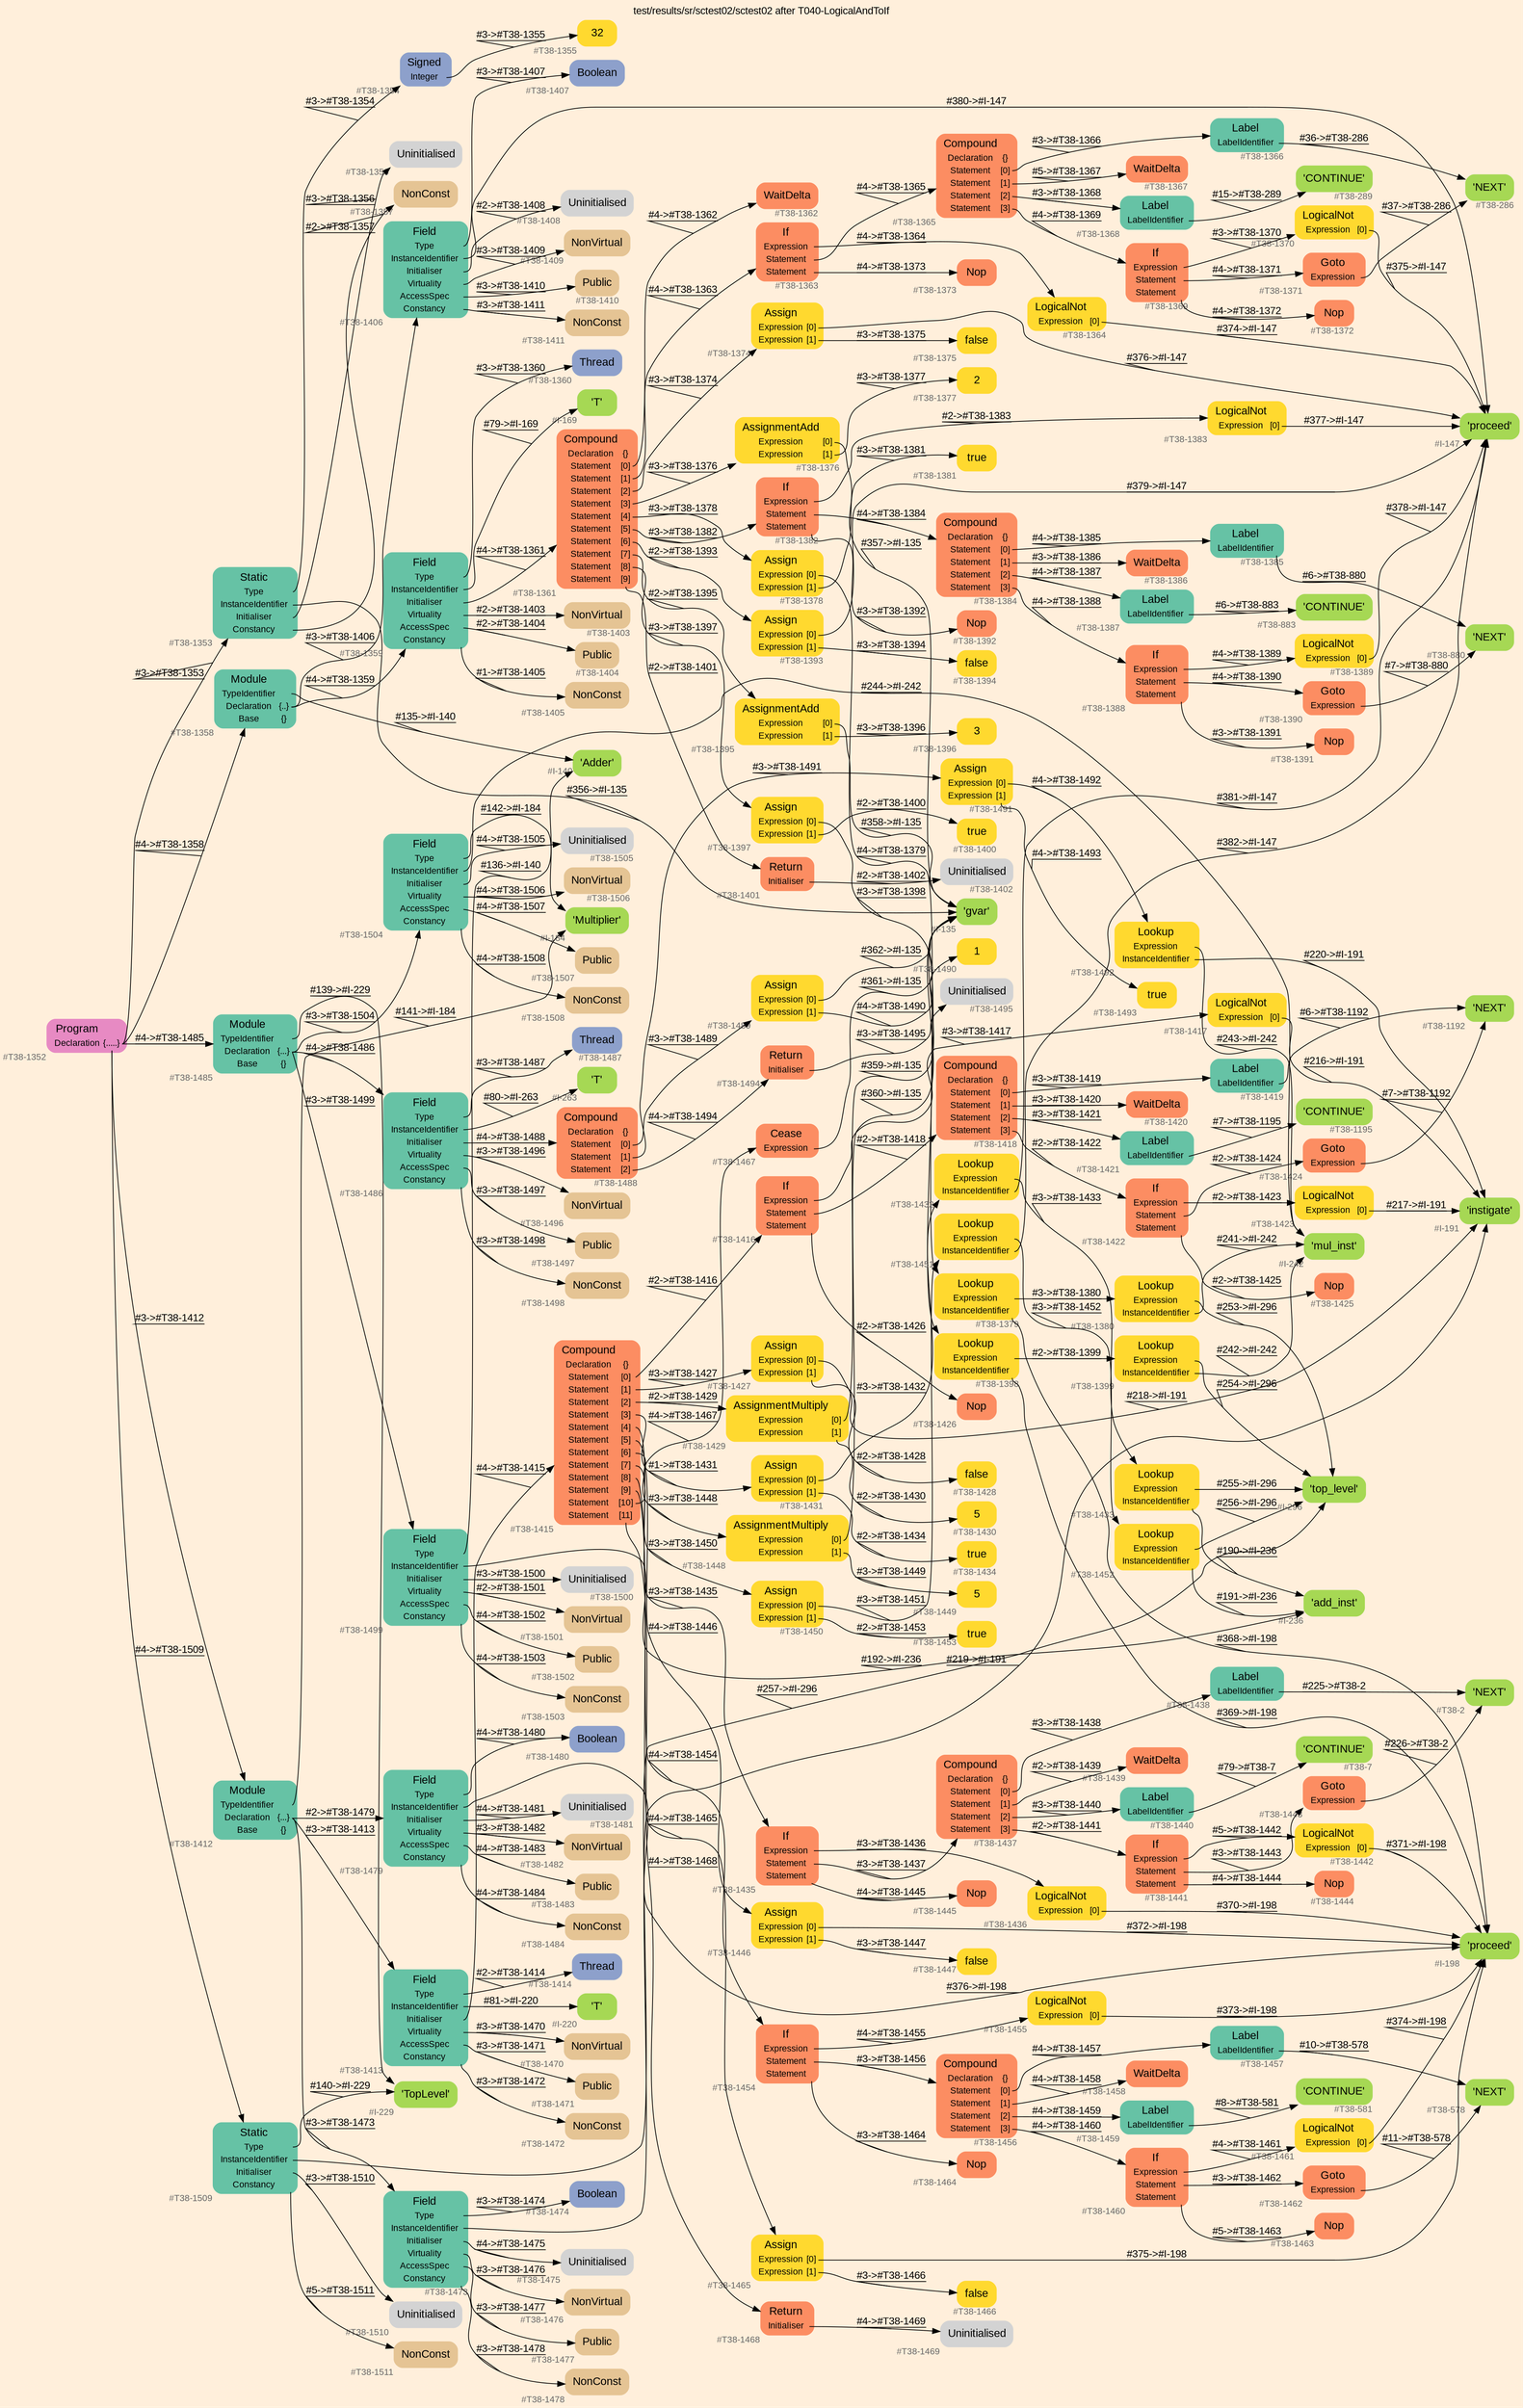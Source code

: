 digraph "test/results/sr/sctest02/sctest02 after T040-LogicalAndToIf" {
label = "test/results/sr/sctest02/sctest02 after T040-LogicalAndToIf"
labelloc = t
graph [
    rankdir = "LR"
    ranksep = 0.3
    bgcolor = antiquewhite1
    color = black
    fontcolor = black
    fontname = "Arial"
];
node [
    fontname = "Arial"
];
edge [
    fontname = "Arial"
];

// -------------------- node figure --------------------
// -------- block #T38-1352 ----------
"#T38-1352" [
    fillcolor = "/set28/4"
    xlabel = "#T38-1352"
    fontsize = "12"
    fontcolor = grey40
    shape = "plaintext"
    label = <<TABLE BORDER="0" CELLBORDER="0" CELLSPACING="0">
     <TR><TD><FONT COLOR="black" POINT-SIZE="15">Program</FONT></TD></TR>
     <TR><TD><FONT COLOR="black" POINT-SIZE="12">Declaration</FONT></TD><TD PORT="port0"><FONT COLOR="black" POINT-SIZE="12">{.....}</FONT></TD></TR>
    </TABLE>>
    style = "rounded,filled"
];

// -------- block #T38-1353 ----------
"#T38-1353" [
    fillcolor = "/set28/1"
    xlabel = "#T38-1353"
    fontsize = "12"
    fontcolor = grey40
    shape = "plaintext"
    label = <<TABLE BORDER="0" CELLBORDER="0" CELLSPACING="0">
     <TR><TD><FONT COLOR="black" POINT-SIZE="15">Static</FONT></TD></TR>
     <TR><TD><FONT COLOR="black" POINT-SIZE="12">Type</FONT></TD><TD PORT="port0"></TD></TR>
     <TR><TD><FONT COLOR="black" POINT-SIZE="12">InstanceIdentifier</FONT></TD><TD PORT="port1"></TD></TR>
     <TR><TD><FONT COLOR="black" POINT-SIZE="12">Initialiser</FONT></TD><TD PORT="port2"></TD></TR>
     <TR><TD><FONT COLOR="black" POINT-SIZE="12">Constancy</FONT></TD><TD PORT="port3"></TD></TR>
    </TABLE>>
    style = "rounded,filled"
];

// -------- block #T38-1354 ----------
"#T38-1354" [
    fillcolor = "/set28/3"
    xlabel = "#T38-1354"
    fontsize = "12"
    fontcolor = grey40
    shape = "plaintext"
    label = <<TABLE BORDER="0" CELLBORDER="0" CELLSPACING="0">
     <TR><TD><FONT COLOR="black" POINT-SIZE="15">Signed</FONT></TD></TR>
     <TR><TD><FONT COLOR="black" POINT-SIZE="12">Integer</FONT></TD><TD PORT="port0"></TD></TR>
    </TABLE>>
    style = "rounded,filled"
];

// -------- block #T38-1355 ----------
"#T38-1355" [
    fillcolor = "/set28/6"
    xlabel = "#T38-1355"
    fontsize = "12"
    fontcolor = grey40
    shape = "plaintext"
    label = <<TABLE BORDER="0" CELLBORDER="0" CELLSPACING="0">
     <TR><TD><FONT COLOR="black" POINT-SIZE="15">32</FONT></TD></TR>
    </TABLE>>
    style = "rounded,filled"
];

// -------- block #I-135 ----------
"#I-135" [
    fillcolor = "/set28/5"
    xlabel = "#I-135"
    fontsize = "12"
    fontcolor = grey40
    shape = "plaintext"
    label = <<TABLE BORDER="0" CELLBORDER="0" CELLSPACING="0">
     <TR><TD><FONT COLOR="black" POINT-SIZE="15">'gvar'</FONT></TD></TR>
    </TABLE>>
    style = "rounded,filled"
];

// -------- block #T38-1356 ----------
"#T38-1356" [
    xlabel = "#T38-1356"
    fontsize = "12"
    fontcolor = grey40
    shape = "plaintext"
    label = <<TABLE BORDER="0" CELLBORDER="0" CELLSPACING="0">
     <TR><TD><FONT COLOR="black" POINT-SIZE="15">Uninitialised</FONT></TD></TR>
    </TABLE>>
    style = "rounded,filled"
];

// -------- block #T38-1357 ----------
"#T38-1357" [
    fillcolor = "/set28/7"
    xlabel = "#T38-1357"
    fontsize = "12"
    fontcolor = grey40
    shape = "plaintext"
    label = <<TABLE BORDER="0" CELLBORDER="0" CELLSPACING="0">
     <TR><TD><FONT COLOR="black" POINT-SIZE="15">NonConst</FONT></TD></TR>
    </TABLE>>
    style = "rounded,filled"
];

// -------- block #T38-1358 ----------
"#T38-1358" [
    fillcolor = "/set28/1"
    xlabel = "#T38-1358"
    fontsize = "12"
    fontcolor = grey40
    shape = "plaintext"
    label = <<TABLE BORDER="0" CELLBORDER="0" CELLSPACING="0">
     <TR><TD><FONT COLOR="black" POINT-SIZE="15">Module</FONT></TD></TR>
     <TR><TD><FONT COLOR="black" POINT-SIZE="12">TypeIdentifier</FONT></TD><TD PORT="port0"></TD></TR>
     <TR><TD><FONT COLOR="black" POINT-SIZE="12">Declaration</FONT></TD><TD PORT="port1"><FONT COLOR="black" POINT-SIZE="12">{..}</FONT></TD></TR>
     <TR><TD><FONT COLOR="black" POINT-SIZE="12">Base</FONT></TD><TD PORT="port2"><FONT COLOR="black" POINT-SIZE="12">{}</FONT></TD></TR>
    </TABLE>>
    style = "rounded,filled"
];

// -------- block #I-140 ----------
"#I-140" [
    fillcolor = "/set28/5"
    xlabel = "#I-140"
    fontsize = "12"
    fontcolor = grey40
    shape = "plaintext"
    label = <<TABLE BORDER="0" CELLBORDER="0" CELLSPACING="0">
     <TR><TD><FONT COLOR="black" POINT-SIZE="15">'Adder'</FONT></TD></TR>
    </TABLE>>
    style = "rounded,filled"
];

// -------- block #T38-1359 ----------
"#T38-1359" [
    fillcolor = "/set28/1"
    xlabel = "#T38-1359"
    fontsize = "12"
    fontcolor = grey40
    shape = "plaintext"
    label = <<TABLE BORDER="0" CELLBORDER="0" CELLSPACING="0">
     <TR><TD><FONT COLOR="black" POINT-SIZE="15">Field</FONT></TD></TR>
     <TR><TD><FONT COLOR="black" POINT-SIZE="12">Type</FONT></TD><TD PORT="port0"></TD></TR>
     <TR><TD><FONT COLOR="black" POINT-SIZE="12">InstanceIdentifier</FONT></TD><TD PORT="port1"></TD></TR>
     <TR><TD><FONT COLOR="black" POINT-SIZE="12">Initialiser</FONT></TD><TD PORT="port2"></TD></TR>
     <TR><TD><FONT COLOR="black" POINT-SIZE="12">Virtuality</FONT></TD><TD PORT="port3"></TD></TR>
     <TR><TD><FONT COLOR="black" POINT-SIZE="12">AccessSpec</FONT></TD><TD PORT="port4"></TD></TR>
     <TR><TD><FONT COLOR="black" POINT-SIZE="12">Constancy</FONT></TD><TD PORT="port5"></TD></TR>
    </TABLE>>
    style = "rounded,filled"
];

// -------- block #T38-1360 ----------
"#T38-1360" [
    fillcolor = "/set28/3"
    xlabel = "#T38-1360"
    fontsize = "12"
    fontcolor = grey40
    shape = "plaintext"
    label = <<TABLE BORDER="0" CELLBORDER="0" CELLSPACING="0">
     <TR><TD><FONT COLOR="black" POINT-SIZE="15">Thread</FONT></TD></TR>
    </TABLE>>
    style = "rounded,filled"
];

// -------- block #I-169 ----------
"#I-169" [
    fillcolor = "/set28/5"
    xlabel = "#I-169"
    fontsize = "12"
    fontcolor = grey40
    shape = "plaintext"
    label = <<TABLE BORDER="0" CELLBORDER="0" CELLSPACING="0">
     <TR><TD><FONT COLOR="black" POINT-SIZE="15">'T'</FONT></TD></TR>
    </TABLE>>
    style = "rounded,filled"
];

// -------- block #T38-1361 ----------
"#T38-1361" [
    fillcolor = "/set28/2"
    xlabel = "#T38-1361"
    fontsize = "12"
    fontcolor = grey40
    shape = "plaintext"
    label = <<TABLE BORDER="0" CELLBORDER="0" CELLSPACING="0">
     <TR><TD><FONT COLOR="black" POINT-SIZE="15">Compound</FONT></TD></TR>
     <TR><TD><FONT COLOR="black" POINT-SIZE="12">Declaration</FONT></TD><TD PORT="port0"><FONT COLOR="black" POINT-SIZE="12">{}</FONT></TD></TR>
     <TR><TD><FONT COLOR="black" POINT-SIZE="12">Statement</FONT></TD><TD PORT="port1"><FONT COLOR="black" POINT-SIZE="12">[0]</FONT></TD></TR>
     <TR><TD><FONT COLOR="black" POINT-SIZE="12">Statement</FONT></TD><TD PORT="port2"><FONT COLOR="black" POINT-SIZE="12">[1]</FONT></TD></TR>
     <TR><TD><FONT COLOR="black" POINT-SIZE="12">Statement</FONT></TD><TD PORT="port3"><FONT COLOR="black" POINT-SIZE="12">[2]</FONT></TD></TR>
     <TR><TD><FONT COLOR="black" POINT-SIZE="12">Statement</FONT></TD><TD PORT="port4"><FONT COLOR="black" POINT-SIZE="12">[3]</FONT></TD></TR>
     <TR><TD><FONT COLOR="black" POINT-SIZE="12">Statement</FONT></TD><TD PORT="port5"><FONT COLOR="black" POINT-SIZE="12">[4]</FONT></TD></TR>
     <TR><TD><FONT COLOR="black" POINT-SIZE="12">Statement</FONT></TD><TD PORT="port6"><FONT COLOR="black" POINT-SIZE="12">[5]</FONT></TD></TR>
     <TR><TD><FONT COLOR="black" POINT-SIZE="12">Statement</FONT></TD><TD PORT="port7"><FONT COLOR="black" POINT-SIZE="12">[6]</FONT></TD></TR>
     <TR><TD><FONT COLOR="black" POINT-SIZE="12">Statement</FONT></TD><TD PORT="port8"><FONT COLOR="black" POINT-SIZE="12">[7]</FONT></TD></TR>
     <TR><TD><FONT COLOR="black" POINT-SIZE="12">Statement</FONT></TD><TD PORT="port9"><FONT COLOR="black" POINT-SIZE="12">[8]</FONT></TD></TR>
     <TR><TD><FONT COLOR="black" POINT-SIZE="12">Statement</FONT></TD><TD PORT="port10"><FONT COLOR="black" POINT-SIZE="12">[9]</FONT></TD></TR>
    </TABLE>>
    style = "rounded,filled"
];

// -------- block #T38-1362 ----------
"#T38-1362" [
    fillcolor = "/set28/2"
    xlabel = "#T38-1362"
    fontsize = "12"
    fontcolor = grey40
    shape = "plaintext"
    label = <<TABLE BORDER="0" CELLBORDER="0" CELLSPACING="0">
     <TR><TD><FONT COLOR="black" POINT-SIZE="15">WaitDelta</FONT></TD></TR>
    </TABLE>>
    style = "rounded,filled"
];

// -------- block #T38-1363 ----------
"#T38-1363" [
    fillcolor = "/set28/2"
    xlabel = "#T38-1363"
    fontsize = "12"
    fontcolor = grey40
    shape = "plaintext"
    label = <<TABLE BORDER="0" CELLBORDER="0" CELLSPACING="0">
     <TR><TD><FONT COLOR="black" POINT-SIZE="15">If</FONT></TD></TR>
     <TR><TD><FONT COLOR="black" POINT-SIZE="12">Expression</FONT></TD><TD PORT="port0"></TD></TR>
     <TR><TD><FONT COLOR="black" POINT-SIZE="12">Statement</FONT></TD><TD PORT="port1"></TD></TR>
     <TR><TD><FONT COLOR="black" POINT-SIZE="12">Statement</FONT></TD><TD PORT="port2"></TD></TR>
    </TABLE>>
    style = "rounded,filled"
];

// -------- block #T38-1364 ----------
"#T38-1364" [
    fillcolor = "/set28/6"
    xlabel = "#T38-1364"
    fontsize = "12"
    fontcolor = grey40
    shape = "plaintext"
    label = <<TABLE BORDER="0" CELLBORDER="0" CELLSPACING="0">
     <TR><TD><FONT COLOR="black" POINT-SIZE="15">LogicalNot</FONT></TD></TR>
     <TR><TD><FONT COLOR="black" POINT-SIZE="12">Expression</FONT></TD><TD PORT="port0"><FONT COLOR="black" POINT-SIZE="12">[0]</FONT></TD></TR>
    </TABLE>>
    style = "rounded,filled"
];

// -------- block #I-147 ----------
"#I-147" [
    fillcolor = "/set28/5"
    xlabel = "#I-147"
    fontsize = "12"
    fontcolor = grey40
    shape = "plaintext"
    label = <<TABLE BORDER="0" CELLBORDER="0" CELLSPACING="0">
     <TR><TD><FONT COLOR="black" POINT-SIZE="15">'proceed'</FONT></TD></TR>
    </TABLE>>
    style = "rounded,filled"
];

// -------- block #T38-1365 ----------
"#T38-1365" [
    fillcolor = "/set28/2"
    xlabel = "#T38-1365"
    fontsize = "12"
    fontcolor = grey40
    shape = "plaintext"
    label = <<TABLE BORDER="0" CELLBORDER="0" CELLSPACING="0">
     <TR><TD><FONT COLOR="black" POINT-SIZE="15">Compound</FONT></TD></TR>
     <TR><TD><FONT COLOR="black" POINT-SIZE="12">Declaration</FONT></TD><TD PORT="port0"><FONT COLOR="black" POINT-SIZE="12">{}</FONT></TD></TR>
     <TR><TD><FONT COLOR="black" POINT-SIZE="12">Statement</FONT></TD><TD PORT="port1"><FONT COLOR="black" POINT-SIZE="12">[0]</FONT></TD></TR>
     <TR><TD><FONT COLOR="black" POINT-SIZE="12">Statement</FONT></TD><TD PORT="port2"><FONT COLOR="black" POINT-SIZE="12">[1]</FONT></TD></TR>
     <TR><TD><FONT COLOR="black" POINT-SIZE="12">Statement</FONT></TD><TD PORT="port3"><FONT COLOR="black" POINT-SIZE="12">[2]</FONT></TD></TR>
     <TR><TD><FONT COLOR="black" POINT-SIZE="12">Statement</FONT></TD><TD PORT="port4"><FONT COLOR="black" POINT-SIZE="12">[3]</FONT></TD></TR>
    </TABLE>>
    style = "rounded,filled"
];

// -------- block #T38-1366 ----------
"#T38-1366" [
    fillcolor = "/set28/1"
    xlabel = "#T38-1366"
    fontsize = "12"
    fontcolor = grey40
    shape = "plaintext"
    label = <<TABLE BORDER="0" CELLBORDER="0" CELLSPACING="0">
     <TR><TD><FONT COLOR="black" POINT-SIZE="15">Label</FONT></TD></TR>
     <TR><TD><FONT COLOR="black" POINT-SIZE="12">LabelIdentifier</FONT></TD><TD PORT="port0"></TD></TR>
    </TABLE>>
    style = "rounded,filled"
];

// -------- block #T38-286 ----------
"#T38-286" [
    fillcolor = "/set28/5"
    xlabel = "#T38-286"
    fontsize = "12"
    fontcolor = grey40
    shape = "plaintext"
    label = <<TABLE BORDER="0" CELLBORDER="0" CELLSPACING="0">
     <TR><TD><FONT COLOR="black" POINT-SIZE="15">'NEXT'</FONT></TD></TR>
    </TABLE>>
    style = "rounded,filled"
];

// -------- block #T38-1367 ----------
"#T38-1367" [
    fillcolor = "/set28/2"
    xlabel = "#T38-1367"
    fontsize = "12"
    fontcolor = grey40
    shape = "plaintext"
    label = <<TABLE BORDER="0" CELLBORDER="0" CELLSPACING="0">
     <TR><TD><FONT COLOR="black" POINT-SIZE="15">WaitDelta</FONT></TD></TR>
    </TABLE>>
    style = "rounded,filled"
];

// -------- block #T38-1368 ----------
"#T38-1368" [
    fillcolor = "/set28/1"
    xlabel = "#T38-1368"
    fontsize = "12"
    fontcolor = grey40
    shape = "plaintext"
    label = <<TABLE BORDER="0" CELLBORDER="0" CELLSPACING="0">
     <TR><TD><FONT COLOR="black" POINT-SIZE="15">Label</FONT></TD></TR>
     <TR><TD><FONT COLOR="black" POINT-SIZE="12">LabelIdentifier</FONT></TD><TD PORT="port0"></TD></TR>
    </TABLE>>
    style = "rounded,filled"
];

// -------- block #T38-289 ----------
"#T38-289" [
    fillcolor = "/set28/5"
    xlabel = "#T38-289"
    fontsize = "12"
    fontcolor = grey40
    shape = "plaintext"
    label = <<TABLE BORDER="0" CELLBORDER="0" CELLSPACING="0">
     <TR><TD><FONT COLOR="black" POINT-SIZE="15">'CONTINUE'</FONT></TD></TR>
    </TABLE>>
    style = "rounded,filled"
];

// -------- block #T38-1369 ----------
"#T38-1369" [
    fillcolor = "/set28/2"
    xlabel = "#T38-1369"
    fontsize = "12"
    fontcolor = grey40
    shape = "plaintext"
    label = <<TABLE BORDER="0" CELLBORDER="0" CELLSPACING="0">
     <TR><TD><FONT COLOR="black" POINT-SIZE="15">If</FONT></TD></TR>
     <TR><TD><FONT COLOR="black" POINT-SIZE="12">Expression</FONT></TD><TD PORT="port0"></TD></TR>
     <TR><TD><FONT COLOR="black" POINT-SIZE="12">Statement</FONT></TD><TD PORT="port1"></TD></TR>
     <TR><TD><FONT COLOR="black" POINT-SIZE="12">Statement</FONT></TD><TD PORT="port2"></TD></TR>
    </TABLE>>
    style = "rounded,filled"
];

// -------- block #T38-1370 ----------
"#T38-1370" [
    fillcolor = "/set28/6"
    xlabel = "#T38-1370"
    fontsize = "12"
    fontcolor = grey40
    shape = "plaintext"
    label = <<TABLE BORDER="0" CELLBORDER="0" CELLSPACING="0">
     <TR><TD><FONT COLOR="black" POINT-SIZE="15">LogicalNot</FONT></TD></TR>
     <TR><TD><FONT COLOR="black" POINT-SIZE="12">Expression</FONT></TD><TD PORT="port0"><FONT COLOR="black" POINT-SIZE="12">[0]</FONT></TD></TR>
    </TABLE>>
    style = "rounded,filled"
];

// -------- block #T38-1371 ----------
"#T38-1371" [
    fillcolor = "/set28/2"
    xlabel = "#T38-1371"
    fontsize = "12"
    fontcolor = grey40
    shape = "plaintext"
    label = <<TABLE BORDER="0" CELLBORDER="0" CELLSPACING="0">
     <TR><TD><FONT COLOR="black" POINT-SIZE="15">Goto</FONT></TD></TR>
     <TR><TD><FONT COLOR="black" POINT-SIZE="12">Expression</FONT></TD><TD PORT="port0"></TD></TR>
    </TABLE>>
    style = "rounded,filled"
];

// -------- block #T38-1372 ----------
"#T38-1372" [
    fillcolor = "/set28/2"
    xlabel = "#T38-1372"
    fontsize = "12"
    fontcolor = grey40
    shape = "plaintext"
    label = <<TABLE BORDER="0" CELLBORDER="0" CELLSPACING="0">
     <TR><TD><FONT COLOR="black" POINT-SIZE="15">Nop</FONT></TD></TR>
    </TABLE>>
    style = "rounded,filled"
];

// -------- block #T38-1373 ----------
"#T38-1373" [
    fillcolor = "/set28/2"
    xlabel = "#T38-1373"
    fontsize = "12"
    fontcolor = grey40
    shape = "plaintext"
    label = <<TABLE BORDER="0" CELLBORDER="0" CELLSPACING="0">
     <TR><TD><FONT COLOR="black" POINT-SIZE="15">Nop</FONT></TD></TR>
    </TABLE>>
    style = "rounded,filled"
];

// -------- block #T38-1374 ----------
"#T38-1374" [
    fillcolor = "/set28/6"
    xlabel = "#T38-1374"
    fontsize = "12"
    fontcolor = grey40
    shape = "plaintext"
    label = <<TABLE BORDER="0" CELLBORDER="0" CELLSPACING="0">
     <TR><TD><FONT COLOR="black" POINT-SIZE="15">Assign</FONT></TD></TR>
     <TR><TD><FONT COLOR="black" POINT-SIZE="12">Expression</FONT></TD><TD PORT="port0"><FONT COLOR="black" POINT-SIZE="12">[0]</FONT></TD></TR>
     <TR><TD><FONT COLOR="black" POINT-SIZE="12">Expression</FONT></TD><TD PORT="port1"><FONT COLOR="black" POINT-SIZE="12">[1]</FONT></TD></TR>
    </TABLE>>
    style = "rounded,filled"
];

// -------- block #T38-1375 ----------
"#T38-1375" [
    fillcolor = "/set28/6"
    xlabel = "#T38-1375"
    fontsize = "12"
    fontcolor = grey40
    shape = "plaintext"
    label = <<TABLE BORDER="0" CELLBORDER="0" CELLSPACING="0">
     <TR><TD><FONT COLOR="black" POINT-SIZE="15">false</FONT></TD></TR>
    </TABLE>>
    style = "rounded,filled"
];

// -------- block #T38-1376 ----------
"#T38-1376" [
    fillcolor = "/set28/6"
    xlabel = "#T38-1376"
    fontsize = "12"
    fontcolor = grey40
    shape = "plaintext"
    label = <<TABLE BORDER="0" CELLBORDER="0" CELLSPACING="0">
     <TR><TD><FONT COLOR="black" POINT-SIZE="15">AssignmentAdd</FONT></TD></TR>
     <TR><TD><FONT COLOR="black" POINT-SIZE="12">Expression</FONT></TD><TD PORT="port0"><FONT COLOR="black" POINT-SIZE="12">[0]</FONT></TD></TR>
     <TR><TD><FONT COLOR="black" POINT-SIZE="12">Expression</FONT></TD><TD PORT="port1"><FONT COLOR="black" POINT-SIZE="12">[1]</FONT></TD></TR>
    </TABLE>>
    style = "rounded,filled"
];

// -------- block #T38-1377 ----------
"#T38-1377" [
    fillcolor = "/set28/6"
    xlabel = "#T38-1377"
    fontsize = "12"
    fontcolor = grey40
    shape = "plaintext"
    label = <<TABLE BORDER="0" CELLBORDER="0" CELLSPACING="0">
     <TR><TD><FONT COLOR="black" POINT-SIZE="15">2</FONT></TD></TR>
    </TABLE>>
    style = "rounded,filled"
];

// -------- block #T38-1378 ----------
"#T38-1378" [
    fillcolor = "/set28/6"
    xlabel = "#T38-1378"
    fontsize = "12"
    fontcolor = grey40
    shape = "plaintext"
    label = <<TABLE BORDER="0" CELLBORDER="0" CELLSPACING="0">
     <TR><TD><FONT COLOR="black" POINT-SIZE="15">Assign</FONT></TD></TR>
     <TR><TD><FONT COLOR="black" POINT-SIZE="12">Expression</FONT></TD><TD PORT="port0"><FONT COLOR="black" POINT-SIZE="12">[0]</FONT></TD></TR>
     <TR><TD><FONT COLOR="black" POINT-SIZE="12">Expression</FONT></TD><TD PORT="port1"><FONT COLOR="black" POINT-SIZE="12">[1]</FONT></TD></TR>
    </TABLE>>
    style = "rounded,filled"
];

// -------- block #T38-1379 ----------
"#T38-1379" [
    fillcolor = "/set28/6"
    xlabel = "#T38-1379"
    fontsize = "12"
    fontcolor = grey40
    shape = "plaintext"
    label = <<TABLE BORDER="0" CELLBORDER="0" CELLSPACING="0">
     <TR><TD><FONT COLOR="black" POINT-SIZE="15">Lookup</FONT></TD></TR>
     <TR><TD><FONT COLOR="black" POINT-SIZE="12">Expression</FONT></TD><TD PORT="port0"></TD></TR>
     <TR><TD><FONT COLOR="black" POINT-SIZE="12">InstanceIdentifier</FONT></TD><TD PORT="port1"></TD></TR>
    </TABLE>>
    style = "rounded,filled"
];

// -------- block #T38-1380 ----------
"#T38-1380" [
    fillcolor = "/set28/6"
    xlabel = "#T38-1380"
    fontsize = "12"
    fontcolor = grey40
    shape = "plaintext"
    label = <<TABLE BORDER="0" CELLBORDER="0" CELLSPACING="0">
     <TR><TD><FONT COLOR="black" POINT-SIZE="15">Lookup</FONT></TD></TR>
     <TR><TD><FONT COLOR="black" POINT-SIZE="12">Expression</FONT></TD><TD PORT="port0"></TD></TR>
     <TR><TD><FONT COLOR="black" POINT-SIZE="12">InstanceIdentifier</FONT></TD><TD PORT="port1"></TD></TR>
    </TABLE>>
    style = "rounded,filled"
];

// -------- block #I-296 ----------
"#I-296" [
    fillcolor = "/set28/5"
    xlabel = "#I-296"
    fontsize = "12"
    fontcolor = grey40
    shape = "plaintext"
    label = <<TABLE BORDER="0" CELLBORDER="0" CELLSPACING="0">
     <TR><TD><FONT COLOR="black" POINT-SIZE="15">'top_level'</FONT></TD></TR>
    </TABLE>>
    style = "rounded,filled"
];

// -------- block #I-242 ----------
"#I-242" [
    fillcolor = "/set28/5"
    xlabel = "#I-242"
    fontsize = "12"
    fontcolor = grey40
    shape = "plaintext"
    label = <<TABLE BORDER="0" CELLBORDER="0" CELLSPACING="0">
     <TR><TD><FONT COLOR="black" POINT-SIZE="15">'mul_inst'</FONT></TD></TR>
    </TABLE>>
    style = "rounded,filled"
];

// -------- block #I-198 ----------
"#I-198" [
    fillcolor = "/set28/5"
    xlabel = "#I-198"
    fontsize = "12"
    fontcolor = grey40
    shape = "plaintext"
    label = <<TABLE BORDER="0" CELLBORDER="0" CELLSPACING="0">
     <TR><TD><FONT COLOR="black" POINT-SIZE="15">'proceed'</FONT></TD></TR>
    </TABLE>>
    style = "rounded,filled"
];

// -------- block #T38-1381 ----------
"#T38-1381" [
    fillcolor = "/set28/6"
    xlabel = "#T38-1381"
    fontsize = "12"
    fontcolor = grey40
    shape = "plaintext"
    label = <<TABLE BORDER="0" CELLBORDER="0" CELLSPACING="0">
     <TR><TD><FONT COLOR="black" POINT-SIZE="15">true</FONT></TD></TR>
    </TABLE>>
    style = "rounded,filled"
];

// -------- block #T38-1382 ----------
"#T38-1382" [
    fillcolor = "/set28/2"
    xlabel = "#T38-1382"
    fontsize = "12"
    fontcolor = grey40
    shape = "plaintext"
    label = <<TABLE BORDER="0" CELLBORDER="0" CELLSPACING="0">
     <TR><TD><FONT COLOR="black" POINT-SIZE="15">If</FONT></TD></TR>
     <TR><TD><FONT COLOR="black" POINT-SIZE="12">Expression</FONT></TD><TD PORT="port0"></TD></TR>
     <TR><TD><FONT COLOR="black" POINT-SIZE="12">Statement</FONT></TD><TD PORT="port1"></TD></TR>
     <TR><TD><FONT COLOR="black" POINT-SIZE="12">Statement</FONT></TD><TD PORT="port2"></TD></TR>
    </TABLE>>
    style = "rounded,filled"
];

// -------- block #T38-1383 ----------
"#T38-1383" [
    fillcolor = "/set28/6"
    xlabel = "#T38-1383"
    fontsize = "12"
    fontcolor = grey40
    shape = "plaintext"
    label = <<TABLE BORDER="0" CELLBORDER="0" CELLSPACING="0">
     <TR><TD><FONT COLOR="black" POINT-SIZE="15">LogicalNot</FONT></TD></TR>
     <TR><TD><FONT COLOR="black" POINT-SIZE="12">Expression</FONT></TD><TD PORT="port0"><FONT COLOR="black" POINT-SIZE="12">[0]</FONT></TD></TR>
    </TABLE>>
    style = "rounded,filled"
];

// -------- block #T38-1384 ----------
"#T38-1384" [
    fillcolor = "/set28/2"
    xlabel = "#T38-1384"
    fontsize = "12"
    fontcolor = grey40
    shape = "plaintext"
    label = <<TABLE BORDER="0" CELLBORDER="0" CELLSPACING="0">
     <TR><TD><FONT COLOR="black" POINT-SIZE="15">Compound</FONT></TD></TR>
     <TR><TD><FONT COLOR="black" POINT-SIZE="12">Declaration</FONT></TD><TD PORT="port0"><FONT COLOR="black" POINT-SIZE="12">{}</FONT></TD></TR>
     <TR><TD><FONT COLOR="black" POINT-SIZE="12">Statement</FONT></TD><TD PORT="port1"><FONT COLOR="black" POINT-SIZE="12">[0]</FONT></TD></TR>
     <TR><TD><FONT COLOR="black" POINT-SIZE="12">Statement</FONT></TD><TD PORT="port2"><FONT COLOR="black" POINT-SIZE="12">[1]</FONT></TD></TR>
     <TR><TD><FONT COLOR="black" POINT-SIZE="12">Statement</FONT></TD><TD PORT="port3"><FONT COLOR="black" POINT-SIZE="12">[2]</FONT></TD></TR>
     <TR><TD><FONT COLOR="black" POINT-SIZE="12">Statement</FONT></TD><TD PORT="port4"><FONT COLOR="black" POINT-SIZE="12">[3]</FONT></TD></TR>
    </TABLE>>
    style = "rounded,filled"
];

// -------- block #T38-1385 ----------
"#T38-1385" [
    fillcolor = "/set28/1"
    xlabel = "#T38-1385"
    fontsize = "12"
    fontcolor = grey40
    shape = "plaintext"
    label = <<TABLE BORDER="0" CELLBORDER="0" CELLSPACING="0">
     <TR><TD><FONT COLOR="black" POINT-SIZE="15">Label</FONT></TD></TR>
     <TR><TD><FONT COLOR="black" POINT-SIZE="12">LabelIdentifier</FONT></TD><TD PORT="port0"></TD></TR>
    </TABLE>>
    style = "rounded,filled"
];

// -------- block #T38-880 ----------
"#T38-880" [
    fillcolor = "/set28/5"
    xlabel = "#T38-880"
    fontsize = "12"
    fontcolor = grey40
    shape = "plaintext"
    label = <<TABLE BORDER="0" CELLBORDER="0" CELLSPACING="0">
     <TR><TD><FONT COLOR="black" POINT-SIZE="15">'NEXT'</FONT></TD></TR>
    </TABLE>>
    style = "rounded,filled"
];

// -------- block #T38-1386 ----------
"#T38-1386" [
    fillcolor = "/set28/2"
    xlabel = "#T38-1386"
    fontsize = "12"
    fontcolor = grey40
    shape = "plaintext"
    label = <<TABLE BORDER="0" CELLBORDER="0" CELLSPACING="0">
     <TR><TD><FONT COLOR="black" POINT-SIZE="15">WaitDelta</FONT></TD></TR>
    </TABLE>>
    style = "rounded,filled"
];

// -------- block #T38-1387 ----------
"#T38-1387" [
    fillcolor = "/set28/1"
    xlabel = "#T38-1387"
    fontsize = "12"
    fontcolor = grey40
    shape = "plaintext"
    label = <<TABLE BORDER="0" CELLBORDER="0" CELLSPACING="0">
     <TR><TD><FONT COLOR="black" POINT-SIZE="15">Label</FONT></TD></TR>
     <TR><TD><FONT COLOR="black" POINT-SIZE="12">LabelIdentifier</FONT></TD><TD PORT="port0"></TD></TR>
    </TABLE>>
    style = "rounded,filled"
];

// -------- block #T38-883 ----------
"#T38-883" [
    fillcolor = "/set28/5"
    xlabel = "#T38-883"
    fontsize = "12"
    fontcolor = grey40
    shape = "plaintext"
    label = <<TABLE BORDER="0" CELLBORDER="0" CELLSPACING="0">
     <TR><TD><FONT COLOR="black" POINT-SIZE="15">'CONTINUE'</FONT></TD></TR>
    </TABLE>>
    style = "rounded,filled"
];

// -------- block #T38-1388 ----------
"#T38-1388" [
    fillcolor = "/set28/2"
    xlabel = "#T38-1388"
    fontsize = "12"
    fontcolor = grey40
    shape = "plaintext"
    label = <<TABLE BORDER="0" CELLBORDER="0" CELLSPACING="0">
     <TR><TD><FONT COLOR="black" POINT-SIZE="15">If</FONT></TD></TR>
     <TR><TD><FONT COLOR="black" POINT-SIZE="12">Expression</FONT></TD><TD PORT="port0"></TD></TR>
     <TR><TD><FONT COLOR="black" POINT-SIZE="12">Statement</FONT></TD><TD PORT="port1"></TD></TR>
     <TR><TD><FONT COLOR="black" POINT-SIZE="12">Statement</FONT></TD><TD PORT="port2"></TD></TR>
    </TABLE>>
    style = "rounded,filled"
];

// -------- block #T38-1389 ----------
"#T38-1389" [
    fillcolor = "/set28/6"
    xlabel = "#T38-1389"
    fontsize = "12"
    fontcolor = grey40
    shape = "plaintext"
    label = <<TABLE BORDER="0" CELLBORDER="0" CELLSPACING="0">
     <TR><TD><FONT COLOR="black" POINT-SIZE="15">LogicalNot</FONT></TD></TR>
     <TR><TD><FONT COLOR="black" POINT-SIZE="12">Expression</FONT></TD><TD PORT="port0"><FONT COLOR="black" POINT-SIZE="12">[0]</FONT></TD></TR>
    </TABLE>>
    style = "rounded,filled"
];

// -------- block #T38-1390 ----------
"#T38-1390" [
    fillcolor = "/set28/2"
    xlabel = "#T38-1390"
    fontsize = "12"
    fontcolor = grey40
    shape = "plaintext"
    label = <<TABLE BORDER="0" CELLBORDER="0" CELLSPACING="0">
     <TR><TD><FONT COLOR="black" POINT-SIZE="15">Goto</FONT></TD></TR>
     <TR><TD><FONT COLOR="black" POINT-SIZE="12">Expression</FONT></TD><TD PORT="port0"></TD></TR>
    </TABLE>>
    style = "rounded,filled"
];

// -------- block #T38-1391 ----------
"#T38-1391" [
    fillcolor = "/set28/2"
    xlabel = "#T38-1391"
    fontsize = "12"
    fontcolor = grey40
    shape = "plaintext"
    label = <<TABLE BORDER="0" CELLBORDER="0" CELLSPACING="0">
     <TR><TD><FONT COLOR="black" POINT-SIZE="15">Nop</FONT></TD></TR>
    </TABLE>>
    style = "rounded,filled"
];

// -------- block #T38-1392 ----------
"#T38-1392" [
    fillcolor = "/set28/2"
    xlabel = "#T38-1392"
    fontsize = "12"
    fontcolor = grey40
    shape = "plaintext"
    label = <<TABLE BORDER="0" CELLBORDER="0" CELLSPACING="0">
     <TR><TD><FONT COLOR="black" POINT-SIZE="15">Nop</FONT></TD></TR>
    </TABLE>>
    style = "rounded,filled"
];

// -------- block #T38-1393 ----------
"#T38-1393" [
    fillcolor = "/set28/6"
    xlabel = "#T38-1393"
    fontsize = "12"
    fontcolor = grey40
    shape = "plaintext"
    label = <<TABLE BORDER="0" CELLBORDER="0" CELLSPACING="0">
     <TR><TD><FONT COLOR="black" POINT-SIZE="15">Assign</FONT></TD></TR>
     <TR><TD><FONT COLOR="black" POINT-SIZE="12">Expression</FONT></TD><TD PORT="port0"><FONT COLOR="black" POINT-SIZE="12">[0]</FONT></TD></TR>
     <TR><TD><FONT COLOR="black" POINT-SIZE="12">Expression</FONT></TD><TD PORT="port1"><FONT COLOR="black" POINT-SIZE="12">[1]</FONT></TD></TR>
    </TABLE>>
    style = "rounded,filled"
];

// -------- block #T38-1394 ----------
"#T38-1394" [
    fillcolor = "/set28/6"
    xlabel = "#T38-1394"
    fontsize = "12"
    fontcolor = grey40
    shape = "plaintext"
    label = <<TABLE BORDER="0" CELLBORDER="0" CELLSPACING="0">
     <TR><TD><FONT COLOR="black" POINT-SIZE="15">false</FONT></TD></TR>
    </TABLE>>
    style = "rounded,filled"
];

// -------- block #T38-1395 ----------
"#T38-1395" [
    fillcolor = "/set28/6"
    xlabel = "#T38-1395"
    fontsize = "12"
    fontcolor = grey40
    shape = "plaintext"
    label = <<TABLE BORDER="0" CELLBORDER="0" CELLSPACING="0">
     <TR><TD><FONT COLOR="black" POINT-SIZE="15">AssignmentAdd</FONT></TD></TR>
     <TR><TD><FONT COLOR="black" POINT-SIZE="12">Expression</FONT></TD><TD PORT="port0"><FONT COLOR="black" POINT-SIZE="12">[0]</FONT></TD></TR>
     <TR><TD><FONT COLOR="black" POINT-SIZE="12">Expression</FONT></TD><TD PORT="port1"><FONT COLOR="black" POINT-SIZE="12">[1]</FONT></TD></TR>
    </TABLE>>
    style = "rounded,filled"
];

// -------- block #T38-1396 ----------
"#T38-1396" [
    fillcolor = "/set28/6"
    xlabel = "#T38-1396"
    fontsize = "12"
    fontcolor = grey40
    shape = "plaintext"
    label = <<TABLE BORDER="0" CELLBORDER="0" CELLSPACING="0">
     <TR><TD><FONT COLOR="black" POINT-SIZE="15">3</FONT></TD></TR>
    </TABLE>>
    style = "rounded,filled"
];

// -------- block #T38-1397 ----------
"#T38-1397" [
    fillcolor = "/set28/6"
    xlabel = "#T38-1397"
    fontsize = "12"
    fontcolor = grey40
    shape = "plaintext"
    label = <<TABLE BORDER="0" CELLBORDER="0" CELLSPACING="0">
     <TR><TD><FONT COLOR="black" POINT-SIZE="15">Assign</FONT></TD></TR>
     <TR><TD><FONT COLOR="black" POINT-SIZE="12">Expression</FONT></TD><TD PORT="port0"><FONT COLOR="black" POINT-SIZE="12">[0]</FONT></TD></TR>
     <TR><TD><FONT COLOR="black" POINT-SIZE="12">Expression</FONT></TD><TD PORT="port1"><FONT COLOR="black" POINT-SIZE="12">[1]</FONT></TD></TR>
    </TABLE>>
    style = "rounded,filled"
];

// -------- block #T38-1398 ----------
"#T38-1398" [
    fillcolor = "/set28/6"
    xlabel = "#T38-1398"
    fontsize = "12"
    fontcolor = grey40
    shape = "plaintext"
    label = <<TABLE BORDER="0" CELLBORDER="0" CELLSPACING="0">
     <TR><TD><FONT COLOR="black" POINT-SIZE="15">Lookup</FONT></TD></TR>
     <TR><TD><FONT COLOR="black" POINT-SIZE="12">Expression</FONT></TD><TD PORT="port0"></TD></TR>
     <TR><TD><FONT COLOR="black" POINT-SIZE="12">InstanceIdentifier</FONT></TD><TD PORT="port1"></TD></TR>
    </TABLE>>
    style = "rounded,filled"
];

// -------- block #T38-1399 ----------
"#T38-1399" [
    fillcolor = "/set28/6"
    xlabel = "#T38-1399"
    fontsize = "12"
    fontcolor = grey40
    shape = "plaintext"
    label = <<TABLE BORDER="0" CELLBORDER="0" CELLSPACING="0">
     <TR><TD><FONT COLOR="black" POINT-SIZE="15">Lookup</FONT></TD></TR>
     <TR><TD><FONT COLOR="black" POINT-SIZE="12">Expression</FONT></TD><TD PORT="port0"></TD></TR>
     <TR><TD><FONT COLOR="black" POINT-SIZE="12">InstanceIdentifier</FONT></TD><TD PORT="port1"></TD></TR>
    </TABLE>>
    style = "rounded,filled"
];

// -------- block #T38-1400 ----------
"#T38-1400" [
    fillcolor = "/set28/6"
    xlabel = "#T38-1400"
    fontsize = "12"
    fontcolor = grey40
    shape = "plaintext"
    label = <<TABLE BORDER="0" CELLBORDER="0" CELLSPACING="0">
     <TR><TD><FONT COLOR="black" POINT-SIZE="15">true</FONT></TD></TR>
    </TABLE>>
    style = "rounded,filled"
];

// -------- block #T38-1401 ----------
"#T38-1401" [
    fillcolor = "/set28/2"
    xlabel = "#T38-1401"
    fontsize = "12"
    fontcolor = grey40
    shape = "plaintext"
    label = <<TABLE BORDER="0" CELLBORDER="0" CELLSPACING="0">
     <TR><TD><FONT COLOR="black" POINT-SIZE="15">Return</FONT></TD></TR>
     <TR><TD><FONT COLOR="black" POINT-SIZE="12">Initialiser</FONT></TD><TD PORT="port0"></TD></TR>
    </TABLE>>
    style = "rounded,filled"
];

// -------- block #T38-1402 ----------
"#T38-1402" [
    xlabel = "#T38-1402"
    fontsize = "12"
    fontcolor = grey40
    shape = "plaintext"
    label = <<TABLE BORDER="0" CELLBORDER="0" CELLSPACING="0">
     <TR><TD><FONT COLOR="black" POINT-SIZE="15">Uninitialised</FONT></TD></TR>
    </TABLE>>
    style = "rounded,filled"
];

// -------- block #T38-1403 ----------
"#T38-1403" [
    fillcolor = "/set28/7"
    xlabel = "#T38-1403"
    fontsize = "12"
    fontcolor = grey40
    shape = "plaintext"
    label = <<TABLE BORDER="0" CELLBORDER="0" CELLSPACING="0">
     <TR><TD><FONT COLOR="black" POINT-SIZE="15">NonVirtual</FONT></TD></TR>
    </TABLE>>
    style = "rounded,filled"
];

// -------- block #T38-1404 ----------
"#T38-1404" [
    fillcolor = "/set28/7"
    xlabel = "#T38-1404"
    fontsize = "12"
    fontcolor = grey40
    shape = "plaintext"
    label = <<TABLE BORDER="0" CELLBORDER="0" CELLSPACING="0">
     <TR><TD><FONT COLOR="black" POINT-SIZE="15">Public</FONT></TD></TR>
    </TABLE>>
    style = "rounded,filled"
];

// -------- block #T38-1405 ----------
"#T38-1405" [
    fillcolor = "/set28/7"
    xlabel = "#T38-1405"
    fontsize = "12"
    fontcolor = grey40
    shape = "plaintext"
    label = <<TABLE BORDER="0" CELLBORDER="0" CELLSPACING="0">
     <TR><TD><FONT COLOR="black" POINT-SIZE="15">NonConst</FONT></TD></TR>
    </TABLE>>
    style = "rounded,filled"
];

// -------- block #T38-1406 ----------
"#T38-1406" [
    fillcolor = "/set28/1"
    xlabel = "#T38-1406"
    fontsize = "12"
    fontcolor = grey40
    shape = "plaintext"
    label = <<TABLE BORDER="0" CELLBORDER="0" CELLSPACING="0">
     <TR><TD><FONT COLOR="black" POINT-SIZE="15">Field</FONT></TD></TR>
     <TR><TD><FONT COLOR="black" POINT-SIZE="12">Type</FONT></TD><TD PORT="port0"></TD></TR>
     <TR><TD><FONT COLOR="black" POINT-SIZE="12">InstanceIdentifier</FONT></TD><TD PORT="port1"></TD></TR>
     <TR><TD><FONT COLOR="black" POINT-SIZE="12">Initialiser</FONT></TD><TD PORT="port2"></TD></TR>
     <TR><TD><FONT COLOR="black" POINT-SIZE="12">Virtuality</FONT></TD><TD PORT="port3"></TD></TR>
     <TR><TD><FONT COLOR="black" POINT-SIZE="12">AccessSpec</FONT></TD><TD PORT="port4"></TD></TR>
     <TR><TD><FONT COLOR="black" POINT-SIZE="12">Constancy</FONT></TD><TD PORT="port5"></TD></TR>
    </TABLE>>
    style = "rounded,filled"
];

// -------- block #T38-1407 ----------
"#T38-1407" [
    fillcolor = "/set28/3"
    xlabel = "#T38-1407"
    fontsize = "12"
    fontcolor = grey40
    shape = "plaintext"
    label = <<TABLE BORDER="0" CELLBORDER="0" CELLSPACING="0">
     <TR><TD><FONT COLOR="black" POINT-SIZE="15">Boolean</FONT></TD></TR>
    </TABLE>>
    style = "rounded,filled"
];

// -------- block #T38-1408 ----------
"#T38-1408" [
    xlabel = "#T38-1408"
    fontsize = "12"
    fontcolor = grey40
    shape = "plaintext"
    label = <<TABLE BORDER="0" CELLBORDER="0" CELLSPACING="0">
     <TR><TD><FONT COLOR="black" POINT-SIZE="15">Uninitialised</FONT></TD></TR>
    </TABLE>>
    style = "rounded,filled"
];

// -------- block #T38-1409 ----------
"#T38-1409" [
    fillcolor = "/set28/7"
    xlabel = "#T38-1409"
    fontsize = "12"
    fontcolor = grey40
    shape = "plaintext"
    label = <<TABLE BORDER="0" CELLBORDER="0" CELLSPACING="0">
     <TR><TD><FONT COLOR="black" POINT-SIZE="15">NonVirtual</FONT></TD></TR>
    </TABLE>>
    style = "rounded,filled"
];

// -------- block #T38-1410 ----------
"#T38-1410" [
    fillcolor = "/set28/7"
    xlabel = "#T38-1410"
    fontsize = "12"
    fontcolor = grey40
    shape = "plaintext"
    label = <<TABLE BORDER="0" CELLBORDER="0" CELLSPACING="0">
     <TR><TD><FONT COLOR="black" POINT-SIZE="15">Public</FONT></TD></TR>
    </TABLE>>
    style = "rounded,filled"
];

// -------- block #T38-1411 ----------
"#T38-1411" [
    fillcolor = "/set28/7"
    xlabel = "#T38-1411"
    fontsize = "12"
    fontcolor = grey40
    shape = "plaintext"
    label = <<TABLE BORDER="0" CELLBORDER="0" CELLSPACING="0">
     <TR><TD><FONT COLOR="black" POINT-SIZE="15">NonConst</FONT></TD></TR>
    </TABLE>>
    style = "rounded,filled"
];

// -------- block #T38-1412 ----------
"#T38-1412" [
    fillcolor = "/set28/1"
    xlabel = "#T38-1412"
    fontsize = "12"
    fontcolor = grey40
    shape = "plaintext"
    label = <<TABLE BORDER="0" CELLBORDER="0" CELLSPACING="0">
     <TR><TD><FONT COLOR="black" POINT-SIZE="15">Module</FONT></TD></TR>
     <TR><TD><FONT COLOR="black" POINT-SIZE="12">TypeIdentifier</FONT></TD><TD PORT="port0"></TD></TR>
     <TR><TD><FONT COLOR="black" POINT-SIZE="12">Declaration</FONT></TD><TD PORT="port1"><FONT COLOR="black" POINT-SIZE="12">{...}</FONT></TD></TR>
     <TR><TD><FONT COLOR="black" POINT-SIZE="12">Base</FONT></TD><TD PORT="port2"><FONT COLOR="black" POINT-SIZE="12">{}</FONT></TD></TR>
    </TABLE>>
    style = "rounded,filled"
];

// -------- block #I-184 ----------
"#I-184" [
    fillcolor = "/set28/5"
    xlabel = "#I-184"
    fontsize = "12"
    fontcolor = grey40
    shape = "plaintext"
    label = <<TABLE BORDER="0" CELLBORDER="0" CELLSPACING="0">
     <TR><TD><FONT COLOR="black" POINT-SIZE="15">'Multiplier'</FONT></TD></TR>
    </TABLE>>
    style = "rounded,filled"
];

// -------- block #T38-1413 ----------
"#T38-1413" [
    fillcolor = "/set28/1"
    xlabel = "#T38-1413"
    fontsize = "12"
    fontcolor = grey40
    shape = "plaintext"
    label = <<TABLE BORDER="0" CELLBORDER="0" CELLSPACING="0">
     <TR><TD><FONT COLOR="black" POINT-SIZE="15">Field</FONT></TD></TR>
     <TR><TD><FONT COLOR="black" POINT-SIZE="12">Type</FONT></TD><TD PORT="port0"></TD></TR>
     <TR><TD><FONT COLOR="black" POINT-SIZE="12">InstanceIdentifier</FONT></TD><TD PORT="port1"></TD></TR>
     <TR><TD><FONT COLOR="black" POINT-SIZE="12">Initialiser</FONT></TD><TD PORT="port2"></TD></TR>
     <TR><TD><FONT COLOR="black" POINT-SIZE="12">Virtuality</FONT></TD><TD PORT="port3"></TD></TR>
     <TR><TD><FONT COLOR="black" POINT-SIZE="12">AccessSpec</FONT></TD><TD PORT="port4"></TD></TR>
     <TR><TD><FONT COLOR="black" POINT-SIZE="12">Constancy</FONT></TD><TD PORT="port5"></TD></TR>
    </TABLE>>
    style = "rounded,filled"
];

// -------- block #T38-1414 ----------
"#T38-1414" [
    fillcolor = "/set28/3"
    xlabel = "#T38-1414"
    fontsize = "12"
    fontcolor = grey40
    shape = "plaintext"
    label = <<TABLE BORDER="0" CELLBORDER="0" CELLSPACING="0">
     <TR><TD><FONT COLOR="black" POINT-SIZE="15">Thread</FONT></TD></TR>
    </TABLE>>
    style = "rounded,filled"
];

// -------- block #I-220 ----------
"#I-220" [
    fillcolor = "/set28/5"
    xlabel = "#I-220"
    fontsize = "12"
    fontcolor = grey40
    shape = "plaintext"
    label = <<TABLE BORDER="0" CELLBORDER="0" CELLSPACING="0">
     <TR><TD><FONT COLOR="black" POINT-SIZE="15">'T'</FONT></TD></TR>
    </TABLE>>
    style = "rounded,filled"
];

// -------- block #T38-1415 ----------
"#T38-1415" [
    fillcolor = "/set28/2"
    xlabel = "#T38-1415"
    fontsize = "12"
    fontcolor = grey40
    shape = "plaintext"
    label = <<TABLE BORDER="0" CELLBORDER="0" CELLSPACING="0">
     <TR><TD><FONT COLOR="black" POINT-SIZE="15">Compound</FONT></TD></TR>
     <TR><TD><FONT COLOR="black" POINT-SIZE="12">Declaration</FONT></TD><TD PORT="port0"><FONT COLOR="black" POINT-SIZE="12">{}</FONT></TD></TR>
     <TR><TD><FONT COLOR="black" POINT-SIZE="12">Statement</FONT></TD><TD PORT="port1"><FONT COLOR="black" POINT-SIZE="12">[0]</FONT></TD></TR>
     <TR><TD><FONT COLOR="black" POINT-SIZE="12">Statement</FONT></TD><TD PORT="port2"><FONT COLOR="black" POINT-SIZE="12">[1]</FONT></TD></TR>
     <TR><TD><FONT COLOR="black" POINT-SIZE="12">Statement</FONT></TD><TD PORT="port3"><FONT COLOR="black" POINT-SIZE="12">[2]</FONT></TD></TR>
     <TR><TD><FONT COLOR="black" POINT-SIZE="12">Statement</FONT></TD><TD PORT="port4"><FONT COLOR="black" POINT-SIZE="12">[3]</FONT></TD></TR>
     <TR><TD><FONT COLOR="black" POINT-SIZE="12">Statement</FONT></TD><TD PORT="port5"><FONT COLOR="black" POINT-SIZE="12">[4]</FONT></TD></TR>
     <TR><TD><FONT COLOR="black" POINT-SIZE="12">Statement</FONT></TD><TD PORT="port6"><FONT COLOR="black" POINT-SIZE="12">[5]</FONT></TD></TR>
     <TR><TD><FONT COLOR="black" POINT-SIZE="12">Statement</FONT></TD><TD PORT="port7"><FONT COLOR="black" POINT-SIZE="12">[6]</FONT></TD></TR>
     <TR><TD><FONT COLOR="black" POINT-SIZE="12">Statement</FONT></TD><TD PORT="port8"><FONT COLOR="black" POINT-SIZE="12">[7]</FONT></TD></TR>
     <TR><TD><FONT COLOR="black" POINT-SIZE="12">Statement</FONT></TD><TD PORT="port9"><FONT COLOR="black" POINT-SIZE="12">[8]</FONT></TD></TR>
     <TR><TD><FONT COLOR="black" POINT-SIZE="12">Statement</FONT></TD><TD PORT="port10"><FONT COLOR="black" POINT-SIZE="12">[9]</FONT></TD></TR>
     <TR><TD><FONT COLOR="black" POINT-SIZE="12">Statement</FONT></TD><TD PORT="port11"><FONT COLOR="black" POINT-SIZE="12">[10]</FONT></TD></TR>
     <TR><TD><FONT COLOR="black" POINT-SIZE="12">Statement</FONT></TD><TD PORT="port12"><FONT COLOR="black" POINT-SIZE="12">[11]</FONT></TD></TR>
    </TABLE>>
    style = "rounded,filled"
];

// -------- block #T38-1416 ----------
"#T38-1416" [
    fillcolor = "/set28/2"
    xlabel = "#T38-1416"
    fontsize = "12"
    fontcolor = grey40
    shape = "plaintext"
    label = <<TABLE BORDER="0" CELLBORDER="0" CELLSPACING="0">
     <TR><TD><FONT COLOR="black" POINT-SIZE="15">If</FONT></TD></TR>
     <TR><TD><FONT COLOR="black" POINT-SIZE="12">Expression</FONT></TD><TD PORT="port0"></TD></TR>
     <TR><TD><FONT COLOR="black" POINT-SIZE="12">Statement</FONT></TD><TD PORT="port1"></TD></TR>
     <TR><TD><FONT COLOR="black" POINT-SIZE="12">Statement</FONT></TD><TD PORT="port2"></TD></TR>
    </TABLE>>
    style = "rounded,filled"
];

// -------- block #T38-1417 ----------
"#T38-1417" [
    fillcolor = "/set28/6"
    xlabel = "#T38-1417"
    fontsize = "12"
    fontcolor = grey40
    shape = "plaintext"
    label = <<TABLE BORDER="0" CELLBORDER="0" CELLSPACING="0">
     <TR><TD><FONT COLOR="black" POINT-SIZE="15">LogicalNot</FONT></TD></TR>
     <TR><TD><FONT COLOR="black" POINT-SIZE="12">Expression</FONT></TD><TD PORT="port0"><FONT COLOR="black" POINT-SIZE="12">[0]</FONT></TD></TR>
    </TABLE>>
    style = "rounded,filled"
];

// -------- block #I-191 ----------
"#I-191" [
    fillcolor = "/set28/5"
    xlabel = "#I-191"
    fontsize = "12"
    fontcolor = grey40
    shape = "plaintext"
    label = <<TABLE BORDER="0" CELLBORDER="0" CELLSPACING="0">
     <TR><TD><FONT COLOR="black" POINT-SIZE="15">'instigate'</FONT></TD></TR>
    </TABLE>>
    style = "rounded,filled"
];

// -------- block #T38-1418 ----------
"#T38-1418" [
    fillcolor = "/set28/2"
    xlabel = "#T38-1418"
    fontsize = "12"
    fontcolor = grey40
    shape = "plaintext"
    label = <<TABLE BORDER="0" CELLBORDER="0" CELLSPACING="0">
     <TR><TD><FONT COLOR="black" POINT-SIZE="15">Compound</FONT></TD></TR>
     <TR><TD><FONT COLOR="black" POINT-SIZE="12">Declaration</FONT></TD><TD PORT="port0"><FONT COLOR="black" POINT-SIZE="12">{}</FONT></TD></TR>
     <TR><TD><FONT COLOR="black" POINT-SIZE="12">Statement</FONT></TD><TD PORT="port1"><FONT COLOR="black" POINT-SIZE="12">[0]</FONT></TD></TR>
     <TR><TD><FONT COLOR="black" POINT-SIZE="12">Statement</FONT></TD><TD PORT="port2"><FONT COLOR="black" POINT-SIZE="12">[1]</FONT></TD></TR>
     <TR><TD><FONT COLOR="black" POINT-SIZE="12">Statement</FONT></TD><TD PORT="port3"><FONT COLOR="black" POINT-SIZE="12">[2]</FONT></TD></TR>
     <TR><TD><FONT COLOR="black" POINT-SIZE="12">Statement</FONT></TD><TD PORT="port4"><FONT COLOR="black" POINT-SIZE="12">[3]</FONT></TD></TR>
    </TABLE>>
    style = "rounded,filled"
];

// -------- block #T38-1419 ----------
"#T38-1419" [
    fillcolor = "/set28/1"
    xlabel = "#T38-1419"
    fontsize = "12"
    fontcolor = grey40
    shape = "plaintext"
    label = <<TABLE BORDER="0" CELLBORDER="0" CELLSPACING="0">
     <TR><TD><FONT COLOR="black" POINT-SIZE="15">Label</FONT></TD></TR>
     <TR><TD><FONT COLOR="black" POINT-SIZE="12">LabelIdentifier</FONT></TD><TD PORT="port0"></TD></TR>
    </TABLE>>
    style = "rounded,filled"
];

// -------- block #T38-1192 ----------
"#T38-1192" [
    fillcolor = "/set28/5"
    xlabel = "#T38-1192"
    fontsize = "12"
    fontcolor = grey40
    shape = "plaintext"
    label = <<TABLE BORDER="0" CELLBORDER="0" CELLSPACING="0">
     <TR><TD><FONT COLOR="black" POINT-SIZE="15">'NEXT'</FONT></TD></TR>
    </TABLE>>
    style = "rounded,filled"
];

// -------- block #T38-1420 ----------
"#T38-1420" [
    fillcolor = "/set28/2"
    xlabel = "#T38-1420"
    fontsize = "12"
    fontcolor = grey40
    shape = "plaintext"
    label = <<TABLE BORDER="0" CELLBORDER="0" CELLSPACING="0">
     <TR><TD><FONT COLOR="black" POINT-SIZE="15">WaitDelta</FONT></TD></TR>
    </TABLE>>
    style = "rounded,filled"
];

// -------- block #T38-1421 ----------
"#T38-1421" [
    fillcolor = "/set28/1"
    xlabel = "#T38-1421"
    fontsize = "12"
    fontcolor = grey40
    shape = "plaintext"
    label = <<TABLE BORDER="0" CELLBORDER="0" CELLSPACING="0">
     <TR><TD><FONT COLOR="black" POINT-SIZE="15">Label</FONT></TD></TR>
     <TR><TD><FONT COLOR="black" POINT-SIZE="12">LabelIdentifier</FONT></TD><TD PORT="port0"></TD></TR>
    </TABLE>>
    style = "rounded,filled"
];

// -------- block #T38-1195 ----------
"#T38-1195" [
    fillcolor = "/set28/5"
    xlabel = "#T38-1195"
    fontsize = "12"
    fontcolor = grey40
    shape = "plaintext"
    label = <<TABLE BORDER="0" CELLBORDER="0" CELLSPACING="0">
     <TR><TD><FONT COLOR="black" POINT-SIZE="15">'CONTINUE'</FONT></TD></TR>
    </TABLE>>
    style = "rounded,filled"
];

// -------- block #T38-1422 ----------
"#T38-1422" [
    fillcolor = "/set28/2"
    xlabel = "#T38-1422"
    fontsize = "12"
    fontcolor = grey40
    shape = "plaintext"
    label = <<TABLE BORDER="0" CELLBORDER="0" CELLSPACING="0">
     <TR><TD><FONT COLOR="black" POINT-SIZE="15">If</FONT></TD></TR>
     <TR><TD><FONT COLOR="black" POINT-SIZE="12">Expression</FONT></TD><TD PORT="port0"></TD></TR>
     <TR><TD><FONT COLOR="black" POINT-SIZE="12">Statement</FONT></TD><TD PORT="port1"></TD></TR>
     <TR><TD><FONT COLOR="black" POINT-SIZE="12">Statement</FONT></TD><TD PORT="port2"></TD></TR>
    </TABLE>>
    style = "rounded,filled"
];

// -------- block #T38-1423 ----------
"#T38-1423" [
    fillcolor = "/set28/6"
    xlabel = "#T38-1423"
    fontsize = "12"
    fontcolor = grey40
    shape = "plaintext"
    label = <<TABLE BORDER="0" CELLBORDER="0" CELLSPACING="0">
     <TR><TD><FONT COLOR="black" POINT-SIZE="15">LogicalNot</FONT></TD></TR>
     <TR><TD><FONT COLOR="black" POINT-SIZE="12">Expression</FONT></TD><TD PORT="port0"><FONT COLOR="black" POINT-SIZE="12">[0]</FONT></TD></TR>
    </TABLE>>
    style = "rounded,filled"
];

// -------- block #T38-1424 ----------
"#T38-1424" [
    fillcolor = "/set28/2"
    xlabel = "#T38-1424"
    fontsize = "12"
    fontcolor = grey40
    shape = "plaintext"
    label = <<TABLE BORDER="0" CELLBORDER="0" CELLSPACING="0">
     <TR><TD><FONT COLOR="black" POINT-SIZE="15">Goto</FONT></TD></TR>
     <TR><TD><FONT COLOR="black" POINT-SIZE="12">Expression</FONT></TD><TD PORT="port0"></TD></TR>
    </TABLE>>
    style = "rounded,filled"
];

// -------- block #T38-1425 ----------
"#T38-1425" [
    fillcolor = "/set28/2"
    xlabel = "#T38-1425"
    fontsize = "12"
    fontcolor = grey40
    shape = "plaintext"
    label = <<TABLE BORDER="0" CELLBORDER="0" CELLSPACING="0">
     <TR><TD><FONT COLOR="black" POINT-SIZE="15">Nop</FONT></TD></TR>
    </TABLE>>
    style = "rounded,filled"
];

// -------- block #T38-1426 ----------
"#T38-1426" [
    fillcolor = "/set28/2"
    xlabel = "#T38-1426"
    fontsize = "12"
    fontcolor = grey40
    shape = "plaintext"
    label = <<TABLE BORDER="0" CELLBORDER="0" CELLSPACING="0">
     <TR><TD><FONT COLOR="black" POINT-SIZE="15">Nop</FONT></TD></TR>
    </TABLE>>
    style = "rounded,filled"
];

// -------- block #T38-1427 ----------
"#T38-1427" [
    fillcolor = "/set28/6"
    xlabel = "#T38-1427"
    fontsize = "12"
    fontcolor = grey40
    shape = "plaintext"
    label = <<TABLE BORDER="0" CELLBORDER="0" CELLSPACING="0">
     <TR><TD><FONT COLOR="black" POINT-SIZE="15">Assign</FONT></TD></TR>
     <TR><TD><FONT COLOR="black" POINT-SIZE="12">Expression</FONT></TD><TD PORT="port0"><FONT COLOR="black" POINT-SIZE="12">[0]</FONT></TD></TR>
     <TR><TD><FONT COLOR="black" POINT-SIZE="12">Expression</FONT></TD><TD PORT="port1"><FONT COLOR="black" POINT-SIZE="12">[1]</FONT></TD></TR>
    </TABLE>>
    style = "rounded,filled"
];

// -------- block #T38-1428 ----------
"#T38-1428" [
    fillcolor = "/set28/6"
    xlabel = "#T38-1428"
    fontsize = "12"
    fontcolor = grey40
    shape = "plaintext"
    label = <<TABLE BORDER="0" CELLBORDER="0" CELLSPACING="0">
     <TR><TD><FONT COLOR="black" POINT-SIZE="15">false</FONT></TD></TR>
    </TABLE>>
    style = "rounded,filled"
];

// -------- block #T38-1429 ----------
"#T38-1429" [
    fillcolor = "/set28/6"
    xlabel = "#T38-1429"
    fontsize = "12"
    fontcolor = grey40
    shape = "plaintext"
    label = <<TABLE BORDER="0" CELLBORDER="0" CELLSPACING="0">
     <TR><TD><FONT COLOR="black" POINT-SIZE="15">AssignmentMultiply</FONT></TD></TR>
     <TR><TD><FONT COLOR="black" POINT-SIZE="12">Expression</FONT></TD><TD PORT="port0"><FONT COLOR="black" POINT-SIZE="12">[0]</FONT></TD></TR>
     <TR><TD><FONT COLOR="black" POINT-SIZE="12">Expression</FONT></TD><TD PORT="port1"><FONT COLOR="black" POINT-SIZE="12">[1]</FONT></TD></TR>
    </TABLE>>
    style = "rounded,filled"
];

// -------- block #T38-1430 ----------
"#T38-1430" [
    fillcolor = "/set28/6"
    xlabel = "#T38-1430"
    fontsize = "12"
    fontcolor = grey40
    shape = "plaintext"
    label = <<TABLE BORDER="0" CELLBORDER="0" CELLSPACING="0">
     <TR><TD><FONT COLOR="black" POINT-SIZE="15">5</FONT></TD></TR>
    </TABLE>>
    style = "rounded,filled"
];

// -------- block #T38-1431 ----------
"#T38-1431" [
    fillcolor = "/set28/6"
    xlabel = "#T38-1431"
    fontsize = "12"
    fontcolor = grey40
    shape = "plaintext"
    label = <<TABLE BORDER="0" CELLBORDER="0" CELLSPACING="0">
     <TR><TD><FONT COLOR="black" POINT-SIZE="15">Assign</FONT></TD></TR>
     <TR><TD><FONT COLOR="black" POINT-SIZE="12">Expression</FONT></TD><TD PORT="port0"><FONT COLOR="black" POINT-SIZE="12">[0]</FONT></TD></TR>
     <TR><TD><FONT COLOR="black" POINT-SIZE="12">Expression</FONT></TD><TD PORT="port1"><FONT COLOR="black" POINT-SIZE="12">[1]</FONT></TD></TR>
    </TABLE>>
    style = "rounded,filled"
];

// -------- block #T38-1432 ----------
"#T38-1432" [
    fillcolor = "/set28/6"
    xlabel = "#T38-1432"
    fontsize = "12"
    fontcolor = grey40
    shape = "plaintext"
    label = <<TABLE BORDER="0" CELLBORDER="0" CELLSPACING="0">
     <TR><TD><FONT COLOR="black" POINT-SIZE="15">Lookup</FONT></TD></TR>
     <TR><TD><FONT COLOR="black" POINT-SIZE="12">Expression</FONT></TD><TD PORT="port0"></TD></TR>
     <TR><TD><FONT COLOR="black" POINT-SIZE="12">InstanceIdentifier</FONT></TD><TD PORT="port1"></TD></TR>
    </TABLE>>
    style = "rounded,filled"
];

// -------- block #T38-1433 ----------
"#T38-1433" [
    fillcolor = "/set28/6"
    xlabel = "#T38-1433"
    fontsize = "12"
    fontcolor = grey40
    shape = "plaintext"
    label = <<TABLE BORDER="0" CELLBORDER="0" CELLSPACING="0">
     <TR><TD><FONT COLOR="black" POINT-SIZE="15">Lookup</FONT></TD></TR>
     <TR><TD><FONT COLOR="black" POINT-SIZE="12">Expression</FONT></TD><TD PORT="port0"></TD></TR>
     <TR><TD><FONT COLOR="black" POINT-SIZE="12">InstanceIdentifier</FONT></TD><TD PORT="port1"></TD></TR>
    </TABLE>>
    style = "rounded,filled"
];

// -------- block #I-236 ----------
"#I-236" [
    fillcolor = "/set28/5"
    xlabel = "#I-236"
    fontsize = "12"
    fontcolor = grey40
    shape = "plaintext"
    label = <<TABLE BORDER="0" CELLBORDER="0" CELLSPACING="0">
     <TR><TD><FONT COLOR="black" POINT-SIZE="15">'add_inst'</FONT></TD></TR>
    </TABLE>>
    style = "rounded,filled"
];

// -------- block #T38-1434 ----------
"#T38-1434" [
    fillcolor = "/set28/6"
    xlabel = "#T38-1434"
    fontsize = "12"
    fontcolor = grey40
    shape = "plaintext"
    label = <<TABLE BORDER="0" CELLBORDER="0" CELLSPACING="0">
     <TR><TD><FONT COLOR="black" POINT-SIZE="15">true</FONT></TD></TR>
    </TABLE>>
    style = "rounded,filled"
];

// -------- block #T38-1435 ----------
"#T38-1435" [
    fillcolor = "/set28/2"
    xlabel = "#T38-1435"
    fontsize = "12"
    fontcolor = grey40
    shape = "plaintext"
    label = <<TABLE BORDER="0" CELLBORDER="0" CELLSPACING="0">
     <TR><TD><FONT COLOR="black" POINT-SIZE="15">If</FONT></TD></TR>
     <TR><TD><FONT COLOR="black" POINT-SIZE="12">Expression</FONT></TD><TD PORT="port0"></TD></TR>
     <TR><TD><FONT COLOR="black" POINT-SIZE="12">Statement</FONT></TD><TD PORT="port1"></TD></TR>
     <TR><TD><FONT COLOR="black" POINT-SIZE="12">Statement</FONT></TD><TD PORT="port2"></TD></TR>
    </TABLE>>
    style = "rounded,filled"
];

// -------- block #T38-1436 ----------
"#T38-1436" [
    fillcolor = "/set28/6"
    xlabel = "#T38-1436"
    fontsize = "12"
    fontcolor = grey40
    shape = "plaintext"
    label = <<TABLE BORDER="0" CELLBORDER="0" CELLSPACING="0">
     <TR><TD><FONT COLOR="black" POINT-SIZE="15">LogicalNot</FONT></TD></TR>
     <TR><TD><FONT COLOR="black" POINT-SIZE="12">Expression</FONT></TD><TD PORT="port0"><FONT COLOR="black" POINT-SIZE="12">[0]</FONT></TD></TR>
    </TABLE>>
    style = "rounded,filled"
];

// -------- block #T38-1437 ----------
"#T38-1437" [
    fillcolor = "/set28/2"
    xlabel = "#T38-1437"
    fontsize = "12"
    fontcolor = grey40
    shape = "plaintext"
    label = <<TABLE BORDER="0" CELLBORDER="0" CELLSPACING="0">
     <TR><TD><FONT COLOR="black" POINT-SIZE="15">Compound</FONT></TD></TR>
     <TR><TD><FONT COLOR="black" POINT-SIZE="12">Declaration</FONT></TD><TD PORT="port0"><FONT COLOR="black" POINT-SIZE="12">{}</FONT></TD></TR>
     <TR><TD><FONT COLOR="black" POINT-SIZE="12">Statement</FONT></TD><TD PORT="port1"><FONT COLOR="black" POINT-SIZE="12">[0]</FONT></TD></TR>
     <TR><TD><FONT COLOR="black" POINT-SIZE="12">Statement</FONT></TD><TD PORT="port2"><FONT COLOR="black" POINT-SIZE="12">[1]</FONT></TD></TR>
     <TR><TD><FONT COLOR="black" POINT-SIZE="12">Statement</FONT></TD><TD PORT="port3"><FONT COLOR="black" POINT-SIZE="12">[2]</FONT></TD></TR>
     <TR><TD><FONT COLOR="black" POINT-SIZE="12">Statement</FONT></TD><TD PORT="port4"><FONT COLOR="black" POINT-SIZE="12">[3]</FONT></TD></TR>
    </TABLE>>
    style = "rounded,filled"
];

// -------- block #T38-1438 ----------
"#T38-1438" [
    fillcolor = "/set28/1"
    xlabel = "#T38-1438"
    fontsize = "12"
    fontcolor = grey40
    shape = "plaintext"
    label = <<TABLE BORDER="0" CELLBORDER="0" CELLSPACING="0">
     <TR><TD><FONT COLOR="black" POINT-SIZE="15">Label</FONT></TD></TR>
     <TR><TD><FONT COLOR="black" POINT-SIZE="12">LabelIdentifier</FONT></TD><TD PORT="port0"></TD></TR>
    </TABLE>>
    style = "rounded,filled"
];

// -------- block #T38-2 ----------
"#T38-2" [
    fillcolor = "/set28/5"
    xlabel = "#T38-2"
    fontsize = "12"
    fontcolor = grey40
    shape = "plaintext"
    label = <<TABLE BORDER="0" CELLBORDER="0" CELLSPACING="0">
     <TR><TD><FONT COLOR="black" POINT-SIZE="15">'NEXT'</FONT></TD></TR>
    </TABLE>>
    style = "rounded,filled"
];

// -------- block #T38-1439 ----------
"#T38-1439" [
    fillcolor = "/set28/2"
    xlabel = "#T38-1439"
    fontsize = "12"
    fontcolor = grey40
    shape = "plaintext"
    label = <<TABLE BORDER="0" CELLBORDER="0" CELLSPACING="0">
     <TR><TD><FONT COLOR="black" POINT-SIZE="15">WaitDelta</FONT></TD></TR>
    </TABLE>>
    style = "rounded,filled"
];

// -------- block #T38-1440 ----------
"#T38-1440" [
    fillcolor = "/set28/1"
    xlabel = "#T38-1440"
    fontsize = "12"
    fontcolor = grey40
    shape = "plaintext"
    label = <<TABLE BORDER="0" CELLBORDER="0" CELLSPACING="0">
     <TR><TD><FONT COLOR="black" POINT-SIZE="15">Label</FONT></TD></TR>
     <TR><TD><FONT COLOR="black" POINT-SIZE="12">LabelIdentifier</FONT></TD><TD PORT="port0"></TD></TR>
    </TABLE>>
    style = "rounded,filled"
];

// -------- block #T38-7 ----------
"#T38-7" [
    fillcolor = "/set28/5"
    xlabel = "#T38-7"
    fontsize = "12"
    fontcolor = grey40
    shape = "plaintext"
    label = <<TABLE BORDER="0" CELLBORDER="0" CELLSPACING="0">
     <TR><TD><FONT COLOR="black" POINT-SIZE="15">'CONTINUE'</FONT></TD></TR>
    </TABLE>>
    style = "rounded,filled"
];

// -------- block #T38-1441 ----------
"#T38-1441" [
    fillcolor = "/set28/2"
    xlabel = "#T38-1441"
    fontsize = "12"
    fontcolor = grey40
    shape = "plaintext"
    label = <<TABLE BORDER="0" CELLBORDER="0" CELLSPACING="0">
     <TR><TD><FONT COLOR="black" POINT-SIZE="15">If</FONT></TD></TR>
     <TR><TD><FONT COLOR="black" POINT-SIZE="12">Expression</FONT></TD><TD PORT="port0"></TD></TR>
     <TR><TD><FONT COLOR="black" POINT-SIZE="12">Statement</FONT></TD><TD PORT="port1"></TD></TR>
     <TR><TD><FONT COLOR="black" POINT-SIZE="12">Statement</FONT></TD><TD PORT="port2"></TD></TR>
    </TABLE>>
    style = "rounded,filled"
];

// -------- block #T38-1442 ----------
"#T38-1442" [
    fillcolor = "/set28/6"
    xlabel = "#T38-1442"
    fontsize = "12"
    fontcolor = grey40
    shape = "plaintext"
    label = <<TABLE BORDER="0" CELLBORDER="0" CELLSPACING="0">
     <TR><TD><FONT COLOR="black" POINT-SIZE="15">LogicalNot</FONT></TD></TR>
     <TR><TD><FONT COLOR="black" POINT-SIZE="12">Expression</FONT></TD><TD PORT="port0"><FONT COLOR="black" POINT-SIZE="12">[0]</FONT></TD></TR>
    </TABLE>>
    style = "rounded,filled"
];

// -------- block #T38-1443 ----------
"#T38-1443" [
    fillcolor = "/set28/2"
    xlabel = "#T38-1443"
    fontsize = "12"
    fontcolor = grey40
    shape = "plaintext"
    label = <<TABLE BORDER="0" CELLBORDER="0" CELLSPACING="0">
     <TR><TD><FONT COLOR="black" POINT-SIZE="15">Goto</FONT></TD></TR>
     <TR><TD><FONT COLOR="black" POINT-SIZE="12">Expression</FONT></TD><TD PORT="port0"></TD></TR>
    </TABLE>>
    style = "rounded,filled"
];

// -------- block #T38-1444 ----------
"#T38-1444" [
    fillcolor = "/set28/2"
    xlabel = "#T38-1444"
    fontsize = "12"
    fontcolor = grey40
    shape = "plaintext"
    label = <<TABLE BORDER="0" CELLBORDER="0" CELLSPACING="0">
     <TR><TD><FONT COLOR="black" POINT-SIZE="15">Nop</FONT></TD></TR>
    </TABLE>>
    style = "rounded,filled"
];

// -------- block #T38-1445 ----------
"#T38-1445" [
    fillcolor = "/set28/2"
    xlabel = "#T38-1445"
    fontsize = "12"
    fontcolor = grey40
    shape = "plaintext"
    label = <<TABLE BORDER="0" CELLBORDER="0" CELLSPACING="0">
     <TR><TD><FONT COLOR="black" POINT-SIZE="15">Nop</FONT></TD></TR>
    </TABLE>>
    style = "rounded,filled"
];

// -------- block #T38-1446 ----------
"#T38-1446" [
    fillcolor = "/set28/6"
    xlabel = "#T38-1446"
    fontsize = "12"
    fontcolor = grey40
    shape = "plaintext"
    label = <<TABLE BORDER="0" CELLBORDER="0" CELLSPACING="0">
     <TR><TD><FONT COLOR="black" POINT-SIZE="15">Assign</FONT></TD></TR>
     <TR><TD><FONT COLOR="black" POINT-SIZE="12">Expression</FONT></TD><TD PORT="port0"><FONT COLOR="black" POINT-SIZE="12">[0]</FONT></TD></TR>
     <TR><TD><FONT COLOR="black" POINT-SIZE="12">Expression</FONT></TD><TD PORT="port1"><FONT COLOR="black" POINT-SIZE="12">[1]</FONT></TD></TR>
    </TABLE>>
    style = "rounded,filled"
];

// -------- block #T38-1447 ----------
"#T38-1447" [
    fillcolor = "/set28/6"
    xlabel = "#T38-1447"
    fontsize = "12"
    fontcolor = grey40
    shape = "plaintext"
    label = <<TABLE BORDER="0" CELLBORDER="0" CELLSPACING="0">
     <TR><TD><FONT COLOR="black" POINT-SIZE="15">false</FONT></TD></TR>
    </TABLE>>
    style = "rounded,filled"
];

// -------- block #T38-1448 ----------
"#T38-1448" [
    fillcolor = "/set28/6"
    xlabel = "#T38-1448"
    fontsize = "12"
    fontcolor = grey40
    shape = "plaintext"
    label = <<TABLE BORDER="0" CELLBORDER="0" CELLSPACING="0">
     <TR><TD><FONT COLOR="black" POINT-SIZE="15">AssignmentMultiply</FONT></TD></TR>
     <TR><TD><FONT COLOR="black" POINT-SIZE="12">Expression</FONT></TD><TD PORT="port0"><FONT COLOR="black" POINT-SIZE="12">[0]</FONT></TD></TR>
     <TR><TD><FONT COLOR="black" POINT-SIZE="12">Expression</FONT></TD><TD PORT="port1"><FONT COLOR="black" POINT-SIZE="12">[1]</FONT></TD></TR>
    </TABLE>>
    style = "rounded,filled"
];

// -------- block #T38-1449 ----------
"#T38-1449" [
    fillcolor = "/set28/6"
    xlabel = "#T38-1449"
    fontsize = "12"
    fontcolor = grey40
    shape = "plaintext"
    label = <<TABLE BORDER="0" CELLBORDER="0" CELLSPACING="0">
     <TR><TD><FONT COLOR="black" POINT-SIZE="15">5</FONT></TD></TR>
    </TABLE>>
    style = "rounded,filled"
];

// -------- block #T38-1450 ----------
"#T38-1450" [
    fillcolor = "/set28/6"
    xlabel = "#T38-1450"
    fontsize = "12"
    fontcolor = grey40
    shape = "plaintext"
    label = <<TABLE BORDER="0" CELLBORDER="0" CELLSPACING="0">
     <TR><TD><FONT COLOR="black" POINT-SIZE="15">Assign</FONT></TD></TR>
     <TR><TD><FONT COLOR="black" POINT-SIZE="12">Expression</FONT></TD><TD PORT="port0"><FONT COLOR="black" POINT-SIZE="12">[0]</FONT></TD></TR>
     <TR><TD><FONT COLOR="black" POINT-SIZE="12">Expression</FONT></TD><TD PORT="port1"><FONT COLOR="black" POINT-SIZE="12">[1]</FONT></TD></TR>
    </TABLE>>
    style = "rounded,filled"
];

// -------- block #T38-1451 ----------
"#T38-1451" [
    fillcolor = "/set28/6"
    xlabel = "#T38-1451"
    fontsize = "12"
    fontcolor = grey40
    shape = "plaintext"
    label = <<TABLE BORDER="0" CELLBORDER="0" CELLSPACING="0">
     <TR><TD><FONT COLOR="black" POINT-SIZE="15">Lookup</FONT></TD></TR>
     <TR><TD><FONT COLOR="black" POINT-SIZE="12">Expression</FONT></TD><TD PORT="port0"></TD></TR>
     <TR><TD><FONT COLOR="black" POINT-SIZE="12">InstanceIdentifier</FONT></TD><TD PORT="port1"></TD></TR>
    </TABLE>>
    style = "rounded,filled"
];

// -------- block #T38-1452 ----------
"#T38-1452" [
    fillcolor = "/set28/6"
    xlabel = "#T38-1452"
    fontsize = "12"
    fontcolor = grey40
    shape = "plaintext"
    label = <<TABLE BORDER="0" CELLBORDER="0" CELLSPACING="0">
     <TR><TD><FONT COLOR="black" POINT-SIZE="15">Lookup</FONT></TD></TR>
     <TR><TD><FONT COLOR="black" POINT-SIZE="12">Expression</FONT></TD><TD PORT="port0"></TD></TR>
     <TR><TD><FONT COLOR="black" POINT-SIZE="12">InstanceIdentifier</FONT></TD><TD PORT="port1"></TD></TR>
    </TABLE>>
    style = "rounded,filled"
];

// -------- block #T38-1453 ----------
"#T38-1453" [
    fillcolor = "/set28/6"
    xlabel = "#T38-1453"
    fontsize = "12"
    fontcolor = grey40
    shape = "plaintext"
    label = <<TABLE BORDER="0" CELLBORDER="0" CELLSPACING="0">
     <TR><TD><FONT COLOR="black" POINT-SIZE="15">true</FONT></TD></TR>
    </TABLE>>
    style = "rounded,filled"
];

// -------- block #T38-1454 ----------
"#T38-1454" [
    fillcolor = "/set28/2"
    xlabel = "#T38-1454"
    fontsize = "12"
    fontcolor = grey40
    shape = "plaintext"
    label = <<TABLE BORDER="0" CELLBORDER="0" CELLSPACING="0">
     <TR><TD><FONT COLOR="black" POINT-SIZE="15">If</FONT></TD></TR>
     <TR><TD><FONT COLOR="black" POINT-SIZE="12">Expression</FONT></TD><TD PORT="port0"></TD></TR>
     <TR><TD><FONT COLOR="black" POINT-SIZE="12">Statement</FONT></TD><TD PORT="port1"></TD></TR>
     <TR><TD><FONT COLOR="black" POINT-SIZE="12">Statement</FONT></TD><TD PORT="port2"></TD></TR>
    </TABLE>>
    style = "rounded,filled"
];

// -------- block #T38-1455 ----------
"#T38-1455" [
    fillcolor = "/set28/6"
    xlabel = "#T38-1455"
    fontsize = "12"
    fontcolor = grey40
    shape = "plaintext"
    label = <<TABLE BORDER="0" CELLBORDER="0" CELLSPACING="0">
     <TR><TD><FONT COLOR="black" POINT-SIZE="15">LogicalNot</FONT></TD></TR>
     <TR><TD><FONT COLOR="black" POINT-SIZE="12">Expression</FONT></TD><TD PORT="port0"><FONT COLOR="black" POINT-SIZE="12">[0]</FONT></TD></TR>
    </TABLE>>
    style = "rounded,filled"
];

// -------- block #T38-1456 ----------
"#T38-1456" [
    fillcolor = "/set28/2"
    xlabel = "#T38-1456"
    fontsize = "12"
    fontcolor = grey40
    shape = "plaintext"
    label = <<TABLE BORDER="0" CELLBORDER="0" CELLSPACING="0">
     <TR><TD><FONT COLOR="black" POINT-SIZE="15">Compound</FONT></TD></TR>
     <TR><TD><FONT COLOR="black" POINT-SIZE="12">Declaration</FONT></TD><TD PORT="port0"><FONT COLOR="black" POINT-SIZE="12">{}</FONT></TD></TR>
     <TR><TD><FONT COLOR="black" POINT-SIZE="12">Statement</FONT></TD><TD PORT="port1"><FONT COLOR="black" POINT-SIZE="12">[0]</FONT></TD></TR>
     <TR><TD><FONT COLOR="black" POINT-SIZE="12">Statement</FONT></TD><TD PORT="port2"><FONT COLOR="black" POINT-SIZE="12">[1]</FONT></TD></TR>
     <TR><TD><FONT COLOR="black" POINT-SIZE="12">Statement</FONT></TD><TD PORT="port3"><FONT COLOR="black" POINT-SIZE="12">[2]</FONT></TD></TR>
     <TR><TD><FONT COLOR="black" POINT-SIZE="12">Statement</FONT></TD><TD PORT="port4"><FONT COLOR="black" POINT-SIZE="12">[3]</FONT></TD></TR>
    </TABLE>>
    style = "rounded,filled"
];

// -------- block #T38-1457 ----------
"#T38-1457" [
    fillcolor = "/set28/1"
    xlabel = "#T38-1457"
    fontsize = "12"
    fontcolor = grey40
    shape = "plaintext"
    label = <<TABLE BORDER="0" CELLBORDER="0" CELLSPACING="0">
     <TR><TD><FONT COLOR="black" POINT-SIZE="15">Label</FONT></TD></TR>
     <TR><TD><FONT COLOR="black" POINT-SIZE="12">LabelIdentifier</FONT></TD><TD PORT="port0"></TD></TR>
    </TABLE>>
    style = "rounded,filled"
];

// -------- block #T38-578 ----------
"#T38-578" [
    fillcolor = "/set28/5"
    xlabel = "#T38-578"
    fontsize = "12"
    fontcolor = grey40
    shape = "plaintext"
    label = <<TABLE BORDER="0" CELLBORDER="0" CELLSPACING="0">
     <TR><TD><FONT COLOR="black" POINT-SIZE="15">'NEXT'</FONT></TD></TR>
    </TABLE>>
    style = "rounded,filled"
];

// -------- block #T38-1458 ----------
"#T38-1458" [
    fillcolor = "/set28/2"
    xlabel = "#T38-1458"
    fontsize = "12"
    fontcolor = grey40
    shape = "plaintext"
    label = <<TABLE BORDER="0" CELLBORDER="0" CELLSPACING="0">
     <TR><TD><FONT COLOR="black" POINT-SIZE="15">WaitDelta</FONT></TD></TR>
    </TABLE>>
    style = "rounded,filled"
];

// -------- block #T38-1459 ----------
"#T38-1459" [
    fillcolor = "/set28/1"
    xlabel = "#T38-1459"
    fontsize = "12"
    fontcolor = grey40
    shape = "plaintext"
    label = <<TABLE BORDER="0" CELLBORDER="0" CELLSPACING="0">
     <TR><TD><FONT COLOR="black" POINT-SIZE="15">Label</FONT></TD></TR>
     <TR><TD><FONT COLOR="black" POINT-SIZE="12">LabelIdentifier</FONT></TD><TD PORT="port0"></TD></TR>
    </TABLE>>
    style = "rounded,filled"
];

// -------- block #T38-581 ----------
"#T38-581" [
    fillcolor = "/set28/5"
    xlabel = "#T38-581"
    fontsize = "12"
    fontcolor = grey40
    shape = "plaintext"
    label = <<TABLE BORDER="0" CELLBORDER="0" CELLSPACING="0">
     <TR><TD><FONT COLOR="black" POINT-SIZE="15">'CONTINUE'</FONT></TD></TR>
    </TABLE>>
    style = "rounded,filled"
];

// -------- block #T38-1460 ----------
"#T38-1460" [
    fillcolor = "/set28/2"
    xlabel = "#T38-1460"
    fontsize = "12"
    fontcolor = grey40
    shape = "plaintext"
    label = <<TABLE BORDER="0" CELLBORDER="0" CELLSPACING="0">
     <TR><TD><FONT COLOR="black" POINT-SIZE="15">If</FONT></TD></TR>
     <TR><TD><FONT COLOR="black" POINT-SIZE="12">Expression</FONT></TD><TD PORT="port0"></TD></TR>
     <TR><TD><FONT COLOR="black" POINT-SIZE="12">Statement</FONT></TD><TD PORT="port1"></TD></TR>
     <TR><TD><FONT COLOR="black" POINT-SIZE="12">Statement</FONT></TD><TD PORT="port2"></TD></TR>
    </TABLE>>
    style = "rounded,filled"
];

// -------- block #T38-1461 ----------
"#T38-1461" [
    fillcolor = "/set28/6"
    xlabel = "#T38-1461"
    fontsize = "12"
    fontcolor = grey40
    shape = "plaintext"
    label = <<TABLE BORDER="0" CELLBORDER="0" CELLSPACING="0">
     <TR><TD><FONT COLOR="black" POINT-SIZE="15">LogicalNot</FONT></TD></TR>
     <TR><TD><FONT COLOR="black" POINT-SIZE="12">Expression</FONT></TD><TD PORT="port0"><FONT COLOR="black" POINT-SIZE="12">[0]</FONT></TD></TR>
    </TABLE>>
    style = "rounded,filled"
];

// -------- block #T38-1462 ----------
"#T38-1462" [
    fillcolor = "/set28/2"
    xlabel = "#T38-1462"
    fontsize = "12"
    fontcolor = grey40
    shape = "plaintext"
    label = <<TABLE BORDER="0" CELLBORDER="0" CELLSPACING="0">
     <TR><TD><FONT COLOR="black" POINT-SIZE="15">Goto</FONT></TD></TR>
     <TR><TD><FONT COLOR="black" POINT-SIZE="12">Expression</FONT></TD><TD PORT="port0"></TD></TR>
    </TABLE>>
    style = "rounded,filled"
];

// -------- block #T38-1463 ----------
"#T38-1463" [
    fillcolor = "/set28/2"
    xlabel = "#T38-1463"
    fontsize = "12"
    fontcolor = grey40
    shape = "plaintext"
    label = <<TABLE BORDER="0" CELLBORDER="0" CELLSPACING="0">
     <TR><TD><FONT COLOR="black" POINT-SIZE="15">Nop</FONT></TD></TR>
    </TABLE>>
    style = "rounded,filled"
];

// -------- block #T38-1464 ----------
"#T38-1464" [
    fillcolor = "/set28/2"
    xlabel = "#T38-1464"
    fontsize = "12"
    fontcolor = grey40
    shape = "plaintext"
    label = <<TABLE BORDER="0" CELLBORDER="0" CELLSPACING="0">
     <TR><TD><FONT COLOR="black" POINT-SIZE="15">Nop</FONT></TD></TR>
    </TABLE>>
    style = "rounded,filled"
];

// -------- block #T38-1465 ----------
"#T38-1465" [
    fillcolor = "/set28/6"
    xlabel = "#T38-1465"
    fontsize = "12"
    fontcolor = grey40
    shape = "plaintext"
    label = <<TABLE BORDER="0" CELLBORDER="0" CELLSPACING="0">
     <TR><TD><FONT COLOR="black" POINT-SIZE="15">Assign</FONT></TD></TR>
     <TR><TD><FONT COLOR="black" POINT-SIZE="12">Expression</FONT></TD><TD PORT="port0"><FONT COLOR="black" POINT-SIZE="12">[0]</FONT></TD></TR>
     <TR><TD><FONT COLOR="black" POINT-SIZE="12">Expression</FONT></TD><TD PORT="port1"><FONT COLOR="black" POINT-SIZE="12">[1]</FONT></TD></TR>
    </TABLE>>
    style = "rounded,filled"
];

// -------- block #T38-1466 ----------
"#T38-1466" [
    fillcolor = "/set28/6"
    xlabel = "#T38-1466"
    fontsize = "12"
    fontcolor = grey40
    shape = "plaintext"
    label = <<TABLE BORDER="0" CELLBORDER="0" CELLSPACING="0">
     <TR><TD><FONT COLOR="black" POINT-SIZE="15">false</FONT></TD></TR>
    </TABLE>>
    style = "rounded,filled"
];

// -------- block #T38-1467 ----------
"#T38-1467" [
    fillcolor = "/set28/2"
    xlabel = "#T38-1467"
    fontsize = "12"
    fontcolor = grey40
    shape = "plaintext"
    label = <<TABLE BORDER="0" CELLBORDER="0" CELLSPACING="0">
     <TR><TD><FONT COLOR="black" POINT-SIZE="15">Cease</FONT></TD></TR>
     <TR><TD><FONT COLOR="black" POINT-SIZE="12">Expression</FONT></TD><TD PORT="port0"></TD></TR>
    </TABLE>>
    style = "rounded,filled"
];

// -------- block #T38-1468 ----------
"#T38-1468" [
    fillcolor = "/set28/2"
    xlabel = "#T38-1468"
    fontsize = "12"
    fontcolor = grey40
    shape = "plaintext"
    label = <<TABLE BORDER="0" CELLBORDER="0" CELLSPACING="0">
     <TR><TD><FONT COLOR="black" POINT-SIZE="15">Return</FONT></TD></TR>
     <TR><TD><FONT COLOR="black" POINT-SIZE="12">Initialiser</FONT></TD><TD PORT="port0"></TD></TR>
    </TABLE>>
    style = "rounded,filled"
];

// -------- block #T38-1469 ----------
"#T38-1469" [
    xlabel = "#T38-1469"
    fontsize = "12"
    fontcolor = grey40
    shape = "plaintext"
    label = <<TABLE BORDER="0" CELLBORDER="0" CELLSPACING="0">
     <TR><TD><FONT COLOR="black" POINT-SIZE="15">Uninitialised</FONT></TD></TR>
    </TABLE>>
    style = "rounded,filled"
];

// -------- block #T38-1470 ----------
"#T38-1470" [
    fillcolor = "/set28/7"
    xlabel = "#T38-1470"
    fontsize = "12"
    fontcolor = grey40
    shape = "plaintext"
    label = <<TABLE BORDER="0" CELLBORDER="0" CELLSPACING="0">
     <TR><TD><FONT COLOR="black" POINT-SIZE="15">NonVirtual</FONT></TD></TR>
    </TABLE>>
    style = "rounded,filled"
];

// -------- block #T38-1471 ----------
"#T38-1471" [
    fillcolor = "/set28/7"
    xlabel = "#T38-1471"
    fontsize = "12"
    fontcolor = grey40
    shape = "plaintext"
    label = <<TABLE BORDER="0" CELLBORDER="0" CELLSPACING="0">
     <TR><TD><FONT COLOR="black" POINT-SIZE="15">Public</FONT></TD></TR>
    </TABLE>>
    style = "rounded,filled"
];

// -------- block #T38-1472 ----------
"#T38-1472" [
    fillcolor = "/set28/7"
    xlabel = "#T38-1472"
    fontsize = "12"
    fontcolor = grey40
    shape = "plaintext"
    label = <<TABLE BORDER="0" CELLBORDER="0" CELLSPACING="0">
     <TR><TD><FONT COLOR="black" POINT-SIZE="15">NonConst</FONT></TD></TR>
    </TABLE>>
    style = "rounded,filled"
];

// -------- block #T38-1473 ----------
"#T38-1473" [
    fillcolor = "/set28/1"
    xlabel = "#T38-1473"
    fontsize = "12"
    fontcolor = grey40
    shape = "plaintext"
    label = <<TABLE BORDER="0" CELLBORDER="0" CELLSPACING="0">
     <TR><TD><FONT COLOR="black" POINT-SIZE="15">Field</FONT></TD></TR>
     <TR><TD><FONT COLOR="black" POINT-SIZE="12">Type</FONT></TD><TD PORT="port0"></TD></TR>
     <TR><TD><FONT COLOR="black" POINT-SIZE="12">InstanceIdentifier</FONT></TD><TD PORT="port1"></TD></TR>
     <TR><TD><FONT COLOR="black" POINT-SIZE="12">Initialiser</FONT></TD><TD PORT="port2"></TD></TR>
     <TR><TD><FONT COLOR="black" POINT-SIZE="12">Virtuality</FONT></TD><TD PORT="port3"></TD></TR>
     <TR><TD><FONT COLOR="black" POINT-SIZE="12">AccessSpec</FONT></TD><TD PORT="port4"></TD></TR>
     <TR><TD><FONT COLOR="black" POINT-SIZE="12">Constancy</FONT></TD><TD PORT="port5"></TD></TR>
    </TABLE>>
    style = "rounded,filled"
];

// -------- block #T38-1474 ----------
"#T38-1474" [
    fillcolor = "/set28/3"
    xlabel = "#T38-1474"
    fontsize = "12"
    fontcolor = grey40
    shape = "plaintext"
    label = <<TABLE BORDER="0" CELLBORDER="0" CELLSPACING="0">
     <TR><TD><FONT COLOR="black" POINT-SIZE="15">Boolean</FONT></TD></TR>
    </TABLE>>
    style = "rounded,filled"
];

// -------- block #T38-1475 ----------
"#T38-1475" [
    xlabel = "#T38-1475"
    fontsize = "12"
    fontcolor = grey40
    shape = "plaintext"
    label = <<TABLE BORDER="0" CELLBORDER="0" CELLSPACING="0">
     <TR><TD><FONT COLOR="black" POINT-SIZE="15">Uninitialised</FONT></TD></TR>
    </TABLE>>
    style = "rounded,filled"
];

// -------- block #T38-1476 ----------
"#T38-1476" [
    fillcolor = "/set28/7"
    xlabel = "#T38-1476"
    fontsize = "12"
    fontcolor = grey40
    shape = "plaintext"
    label = <<TABLE BORDER="0" CELLBORDER="0" CELLSPACING="0">
     <TR><TD><FONT COLOR="black" POINT-SIZE="15">NonVirtual</FONT></TD></TR>
    </TABLE>>
    style = "rounded,filled"
];

// -------- block #T38-1477 ----------
"#T38-1477" [
    fillcolor = "/set28/7"
    xlabel = "#T38-1477"
    fontsize = "12"
    fontcolor = grey40
    shape = "plaintext"
    label = <<TABLE BORDER="0" CELLBORDER="0" CELLSPACING="0">
     <TR><TD><FONT COLOR="black" POINT-SIZE="15">Public</FONT></TD></TR>
    </TABLE>>
    style = "rounded,filled"
];

// -------- block #T38-1478 ----------
"#T38-1478" [
    fillcolor = "/set28/7"
    xlabel = "#T38-1478"
    fontsize = "12"
    fontcolor = grey40
    shape = "plaintext"
    label = <<TABLE BORDER="0" CELLBORDER="0" CELLSPACING="0">
     <TR><TD><FONT COLOR="black" POINT-SIZE="15">NonConst</FONT></TD></TR>
    </TABLE>>
    style = "rounded,filled"
];

// -------- block #T38-1479 ----------
"#T38-1479" [
    fillcolor = "/set28/1"
    xlabel = "#T38-1479"
    fontsize = "12"
    fontcolor = grey40
    shape = "plaintext"
    label = <<TABLE BORDER="0" CELLBORDER="0" CELLSPACING="0">
     <TR><TD><FONT COLOR="black" POINT-SIZE="15">Field</FONT></TD></TR>
     <TR><TD><FONT COLOR="black" POINT-SIZE="12">Type</FONT></TD><TD PORT="port0"></TD></TR>
     <TR><TD><FONT COLOR="black" POINT-SIZE="12">InstanceIdentifier</FONT></TD><TD PORT="port1"></TD></TR>
     <TR><TD><FONT COLOR="black" POINT-SIZE="12">Initialiser</FONT></TD><TD PORT="port2"></TD></TR>
     <TR><TD><FONT COLOR="black" POINT-SIZE="12">Virtuality</FONT></TD><TD PORT="port3"></TD></TR>
     <TR><TD><FONT COLOR="black" POINT-SIZE="12">AccessSpec</FONT></TD><TD PORT="port4"></TD></TR>
     <TR><TD><FONT COLOR="black" POINT-SIZE="12">Constancy</FONT></TD><TD PORT="port5"></TD></TR>
    </TABLE>>
    style = "rounded,filled"
];

// -------- block #T38-1480 ----------
"#T38-1480" [
    fillcolor = "/set28/3"
    xlabel = "#T38-1480"
    fontsize = "12"
    fontcolor = grey40
    shape = "plaintext"
    label = <<TABLE BORDER="0" CELLBORDER="0" CELLSPACING="0">
     <TR><TD><FONT COLOR="black" POINT-SIZE="15">Boolean</FONT></TD></TR>
    </TABLE>>
    style = "rounded,filled"
];

// -------- block #T38-1481 ----------
"#T38-1481" [
    xlabel = "#T38-1481"
    fontsize = "12"
    fontcolor = grey40
    shape = "plaintext"
    label = <<TABLE BORDER="0" CELLBORDER="0" CELLSPACING="0">
     <TR><TD><FONT COLOR="black" POINT-SIZE="15">Uninitialised</FONT></TD></TR>
    </TABLE>>
    style = "rounded,filled"
];

// -------- block #T38-1482 ----------
"#T38-1482" [
    fillcolor = "/set28/7"
    xlabel = "#T38-1482"
    fontsize = "12"
    fontcolor = grey40
    shape = "plaintext"
    label = <<TABLE BORDER="0" CELLBORDER="0" CELLSPACING="0">
     <TR><TD><FONT COLOR="black" POINT-SIZE="15">NonVirtual</FONT></TD></TR>
    </TABLE>>
    style = "rounded,filled"
];

// -------- block #T38-1483 ----------
"#T38-1483" [
    fillcolor = "/set28/7"
    xlabel = "#T38-1483"
    fontsize = "12"
    fontcolor = grey40
    shape = "plaintext"
    label = <<TABLE BORDER="0" CELLBORDER="0" CELLSPACING="0">
     <TR><TD><FONT COLOR="black" POINT-SIZE="15">Public</FONT></TD></TR>
    </TABLE>>
    style = "rounded,filled"
];

// -------- block #T38-1484 ----------
"#T38-1484" [
    fillcolor = "/set28/7"
    xlabel = "#T38-1484"
    fontsize = "12"
    fontcolor = grey40
    shape = "plaintext"
    label = <<TABLE BORDER="0" CELLBORDER="0" CELLSPACING="0">
     <TR><TD><FONT COLOR="black" POINT-SIZE="15">NonConst</FONT></TD></TR>
    </TABLE>>
    style = "rounded,filled"
];

// -------- block #T38-1485 ----------
"#T38-1485" [
    fillcolor = "/set28/1"
    xlabel = "#T38-1485"
    fontsize = "12"
    fontcolor = grey40
    shape = "plaintext"
    label = <<TABLE BORDER="0" CELLBORDER="0" CELLSPACING="0">
     <TR><TD><FONT COLOR="black" POINT-SIZE="15">Module</FONT></TD></TR>
     <TR><TD><FONT COLOR="black" POINT-SIZE="12">TypeIdentifier</FONT></TD><TD PORT="port0"></TD></TR>
     <TR><TD><FONT COLOR="black" POINT-SIZE="12">Declaration</FONT></TD><TD PORT="port1"><FONT COLOR="black" POINT-SIZE="12">{...}</FONT></TD></TR>
     <TR><TD><FONT COLOR="black" POINT-SIZE="12">Base</FONT></TD><TD PORT="port2"><FONT COLOR="black" POINT-SIZE="12">{}</FONT></TD></TR>
    </TABLE>>
    style = "rounded,filled"
];

// -------- block #I-229 ----------
"#I-229" [
    fillcolor = "/set28/5"
    xlabel = "#I-229"
    fontsize = "12"
    fontcolor = grey40
    shape = "plaintext"
    label = <<TABLE BORDER="0" CELLBORDER="0" CELLSPACING="0">
     <TR><TD><FONT COLOR="black" POINT-SIZE="15">'TopLevel'</FONT></TD></TR>
    </TABLE>>
    style = "rounded,filled"
];

// -------- block #T38-1486 ----------
"#T38-1486" [
    fillcolor = "/set28/1"
    xlabel = "#T38-1486"
    fontsize = "12"
    fontcolor = grey40
    shape = "plaintext"
    label = <<TABLE BORDER="0" CELLBORDER="0" CELLSPACING="0">
     <TR><TD><FONT COLOR="black" POINT-SIZE="15">Field</FONT></TD></TR>
     <TR><TD><FONT COLOR="black" POINT-SIZE="12">Type</FONT></TD><TD PORT="port0"></TD></TR>
     <TR><TD><FONT COLOR="black" POINT-SIZE="12">InstanceIdentifier</FONT></TD><TD PORT="port1"></TD></TR>
     <TR><TD><FONT COLOR="black" POINT-SIZE="12">Initialiser</FONT></TD><TD PORT="port2"></TD></TR>
     <TR><TD><FONT COLOR="black" POINT-SIZE="12">Virtuality</FONT></TD><TD PORT="port3"></TD></TR>
     <TR><TD><FONT COLOR="black" POINT-SIZE="12">AccessSpec</FONT></TD><TD PORT="port4"></TD></TR>
     <TR><TD><FONT COLOR="black" POINT-SIZE="12">Constancy</FONT></TD><TD PORT="port5"></TD></TR>
    </TABLE>>
    style = "rounded,filled"
];

// -------- block #T38-1487 ----------
"#T38-1487" [
    fillcolor = "/set28/3"
    xlabel = "#T38-1487"
    fontsize = "12"
    fontcolor = grey40
    shape = "plaintext"
    label = <<TABLE BORDER="0" CELLBORDER="0" CELLSPACING="0">
     <TR><TD><FONT COLOR="black" POINT-SIZE="15">Thread</FONT></TD></TR>
    </TABLE>>
    style = "rounded,filled"
];

// -------- block #I-263 ----------
"#I-263" [
    fillcolor = "/set28/5"
    xlabel = "#I-263"
    fontsize = "12"
    fontcolor = grey40
    shape = "plaintext"
    label = <<TABLE BORDER="0" CELLBORDER="0" CELLSPACING="0">
     <TR><TD><FONT COLOR="black" POINT-SIZE="15">'T'</FONT></TD></TR>
    </TABLE>>
    style = "rounded,filled"
];

// -------- block #T38-1488 ----------
"#T38-1488" [
    fillcolor = "/set28/2"
    xlabel = "#T38-1488"
    fontsize = "12"
    fontcolor = grey40
    shape = "plaintext"
    label = <<TABLE BORDER="0" CELLBORDER="0" CELLSPACING="0">
     <TR><TD><FONT COLOR="black" POINT-SIZE="15">Compound</FONT></TD></TR>
     <TR><TD><FONT COLOR="black" POINT-SIZE="12">Declaration</FONT></TD><TD PORT="port0"><FONT COLOR="black" POINT-SIZE="12">{}</FONT></TD></TR>
     <TR><TD><FONT COLOR="black" POINT-SIZE="12">Statement</FONT></TD><TD PORT="port1"><FONT COLOR="black" POINT-SIZE="12">[0]</FONT></TD></TR>
     <TR><TD><FONT COLOR="black" POINT-SIZE="12">Statement</FONT></TD><TD PORT="port2"><FONT COLOR="black" POINT-SIZE="12">[1]</FONT></TD></TR>
     <TR><TD><FONT COLOR="black" POINT-SIZE="12">Statement</FONT></TD><TD PORT="port3"><FONT COLOR="black" POINT-SIZE="12">[2]</FONT></TD></TR>
    </TABLE>>
    style = "rounded,filled"
];

// -------- block #T38-1489 ----------
"#T38-1489" [
    fillcolor = "/set28/6"
    xlabel = "#T38-1489"
    fontsize = "12"
    fontcolor = grey40
    shape = "plaintext"
    label = <<TABLE BORDER="0" CELLBORDER="0" CELLSPACING="0">
     <TR><TD><FONT COLOR="black" POINT-SIZE="15">Assign</FONT></TD></TR>
     <TR><TD><FONT COLOR="black" POINT-SIZE="12">Expression</FONT></TD><TD PORT="port0"><FONT COLOR="black" POINT-SIZE="12">[0]</FONT></TD></TR>
     <TR><TD><FONT COLOR="black" POINT-SIZE="12">Expression</FONT></TD><TD PORT="port1"><FONT COLOR="black" POINT-SIZE="12">[1]</FONT></TD></TR>
    </TABLE>>
    style = "rounded,filled"
];

// -------- block #T38-1490 ----------
"#T38-1490" [
    fillcolor = "/set28/6"
    xlabel = "#T38-1490"
    fontsize = "12"
    fontcolor = grey40
    shape = "plaintext"
    label = <<TABLE BORDER="0" CELLBORDER="0" CELLSPACING="0">
     <TR><TD><FONT COLOR="black" POINT-SIZE="15">1</FONT></TD></TR>
    </TABLE>>
    style = "rounded,filled"
];

// -------- block #T38-1491 ----------
"#T38-1491" [
    fillcolor = "/set28/6"
    xlabel = "#T38-1491"
    fontsize = "12"
    fontcolor = grey40
    shape = "plaintext"
    label = <<TABLE BORDER="0" CELLBORDER="0" CELLSPACING="0">
     <TR><TD><FONT COLOR="black" POINT-SIZE="15">Assign</FONT></TD></TR>
     <TR><TD><FONT COLOR="black" POINT-SIZE="12">Expression</FONT></TD><TD PORT="port0"><FONT COLOR="black" POINT-SIZE="12">[0]</FONT></TD></TR>
     <TR><TD><FONT COLOR="black" POINT-SIZE="12">Expression</FONT></TD><TD PORT="port1"><FONT COLOR="black" POINT-SIZE="12">[1]</FONT></TD></TR>
    </TABLE>>
    style = "rounded,filled"
];

// -------- block #T38-1492 ----------
"#T38-1492" [
    fillcolor = "/set28/6"
    xlabel = "#T38-1492"
    fontsize = "12"
    fontcolor = grey40
    shape = "plaintext"
    label = <<TABLE BORDER="0" CELLBORDER="0" CELLSPACING="0">
     <TR><TD><FONT COLOR="black" POINT-SIZE="15">Lookup</FONT></TD></TR>
     <TR><TD><FONT COLOR="black" POINT-SIZE="12">Expression</FONT></TD><TD PORT="port0"></TD></TR>
     <TR><TD><FONT COLOR="black" POINT-SIZE="12">InstanceIdentifier</FONT></TD><TD PORT="port1"></TD></TR>
    </TABLE>>
    style = "rounded,filled"
];

// -------- block #T38-1493 ----------
"#T38-1493" [
    fillcolor = "/set28/6"
    xlabel = "#T38-1493"
    fontsize = "12"
    fontcolor = grey40
    shape = "plaintext"
    label = <<TABLE BORDER="0" CELLBORDER="0" CELLSPACING="0">
     <TR><TD><FONT COLOR="black" POINT-SIZE="15">true</FONT></TD></TR>
    </TABLE>>
    style = "rounded,filled"
];

// -------- block #T38-1494 ----------
"#T38-1494" [
    fillcolor = "/set28/2"
    xlabel = "#T38-1494"
    fontsize = "12"
    fontcolor = grey40
    shape = "plaintext"
    label = <<TABLE BORDER="0" CELLBORDER="0" CELLSPACING="0">
     <TR><TD><FONT COLOR="black" POINT-SIZE="15">Return</FONT></TD></TR>
     <TR><TD><FONT COLOR="black" POINT-SIZE="12">Initialiser</FONT></TD><TD PORT="port0"></TD></TR>
    </TABLE>>
    style = "rounded,filled"
];

// -------- block #T38-1495 ----------
"#T38-1495" [
    xlabel = "#T38-1495"
    fontsize = "12"
    fontcolor = grey40
    shape = "plaintext"
    label = <<TABLE BORDER="0" CELLBORDER="0" CELLSPACING="0">
     <TR><TD><FONT COLOR="black" POINT-SIZE="15">Uninitialised</FONT></TD></TR>
    </TABLE>>
    style = "rounded,filled"
];

// -------- block #T38-1496 ----------
"#T38-1496" [
    fillcolor = "/set28/7"
    xlabel = "#T38-1496"
    fontsize = "12"
    fontcolor = grey40
    shape = "plaintext"
    label = <<TABLE BORDER="0" CELLBORDER="0" CELLSPACING="0">
     <TR><TD><FONT COLOR="black" POINT-SIZE="15">NonVirtual</FONT></TD></TR>
    </TABLE>>
    style = "rounded,filled"
];

// -------- block #T38-1497 ----------
"#T38-1497" [
    fillcolor = "/set28/7"
    xlabel = "#T38-1497"
    fontsize = "12"
    fontcolor = grey40
    shape = "plaintext"
    label = <<TABLE BORDER="0" CELLBORDER="0" CELLSPACING="0">
     <TR><TD><FONT COLOR="black" POINT-SIZE="15">Public</FONT></TD></TR>
    </TABLE>>
    style = "rounded,filled"
];

// -------- block #T38-1498 ----------
"#T38-1498" [
    fillcolor = "/set28/7"
    xlabel = "#T38-1498"
    fontsize = "12"
    fontcolor = grey40
    shape = "plaintext"
    label = <<TABLE BORDER="0" CELLBORDER="0" CELLSPACING="0">
     <TR><TD><FONT COLOR="black" POINT-SIZE="15">NonConst</FONT></TD></TR>
    </TABLE>>
    style = "rounded,filled"
];

// -------- block #T38-1499 ----------
"#T38-1499" [
    fillcolor = "/set28/1"
    xlabel = "#T38-1499"
    fontsize = "12"
    fontcolor = grey40
    shape = "plaintext"
    label = <<TABLE BORDER="0" CELLBORDER="0" CELLSPACING="0">
     <TR><TD><FONT COLOR="black" POINT-SIZE="15">Field</FONT></TD></TR>
     <TR><TD><FONT COLOR="black" POINT-SIZE="12">Type</FONT></TD><TD PORT="port0"></TD></TR>
     <TR><TD><FONT COLOR="black" POINT-SIZE="12">InstanceIdentifier</FONT></TD><TD PORT="port1"></TD></TR>
     <TR><TD><FONT COLOR="black" POINT-SIZE="12">Initialiser</FONT></TD><TD PORT="port2"></TD></TR>
     <TR><TD><FONT COLOR="black" POINT-SIZE="12">Virtuality</FONT></TD><TD PORT="port3"></TD></TR>
     <TR><TD><FONT COLOR="black" POINT-SIZE="12">AccessSpec</FONT></TD><TD PORT="port4"></TD></TR>
     <TR><TD><FONT COLOR="black" POINT-SIZE="12">Constancy</FONT></TD><TD PORT="port5"></TD></TR>
    </TABLE>>
    style = "rounded,filled"
];

// -------- block #T38-1500 ----------
"#T38-1500" [
    xlabel = "#T38-1500"
    fontsize = "12"
    fontcolor = grey40
    shape = "plaintext"
    label = <<TABLE BORDER="0" CELLBORDER="0" CELLSPACING="0">
     <TR><TD><FONT COLOR="black" POINT-SIZE="15">Uninitialised</FONT></TD></TR>
    </TABLE>>
    style = "rounded,filled"
];

// -------- block #T38-1501 ----------
"#T38-1501" [
    fillcolor = "/set28/7"
    xlabel = "#T38-1501"
    fontsize = "12"
    fontcolor = grey40
    shape = "plaintext"
    label = <<TABLE BORDER="0" CELLBORDER="0" CELLSPACING="0">
     <TR><TD><FONT COLOR="black" POINT-SIZE="15">NonVirtual</FONT></TD></TR>
    </TABLE>>
    style = "rounded,filled"
];

// -------- block #T38-1502 ----------
"#T38-1502" [
    fillcolor = "/set28/7"
    xlabel = "#T38-1502"
    fontsize = "12"
    fontcolor = grey40
    shape = "plaintext"
    label = <<TABLE BORDER="0" CELLBORDER="0" CELLSPACING="0">
     <TR><TD><FONT COLOR="black" POINT-SIZE="15">Public</FONT></TD></TR>
    </TABLE>>
    style = "rounded,filled"
];

// -------- block #T38-1503 ----------
"#T38-1503" [
    fillcolor = "/set28/7"
    xlabel = "#T38-1503"
    fontsize = "12"
    fontcolor = grey40
    shape = "plaintext"
    label = <<TABLE BORDER="0" CELLBORDER="0" CELLSPACING="0">
     <TR><TD><FONT COLOR="black" POINT-SIZE="15">NonConst</FONT></TD></TR>
    </TABLE>>
    style = "rounded,filled"
];

// -------- block #T38-1504 ----------
"#T38-1504" [
    fillcolor = "/set28/1"
    xlabel = "#T38-1504"
    fontsize = "12"
    fontcolor = grey40
    shape = "plaintext"
    label = <<TABLE BORDER="0" CELLBORDER="0" CELLSPACING="0">
     <TR><TD><FONT COLOR="black" POINT-SIZE="15">Field</FONT></TD></TR>
     <TR><TD><FONT COLOR="black" POINT-SIZE="12">Type</FONT></TD><TD PORT="port0"></TD></TR>
     <TR><TD><FONT COLOR="black" POINT-SIZE="12">InstanceIdentifier</FONT></TD><TD PORT="port1"></TD></TR>
     <TR><TD><FONT COLOR="black" POINT-SIZE="12">Initialiser</FONT></TD><TD PORT="port2"></TD></TR>
     <TR><TD><FONT COLOR="black" POINT-SIZE="12">Virtuality</FONT></TD><TD PORT="port3"></TD></TR>
     <TR><TD><FONT COLOR="black" POINT-SIZE="12">AccessSpec</FONT></TD><TD PORT="port4"></TD></TR>
     <TR><TD><FONT COLOR="black" POINT-SIZE="12">Constancy</FONT></TD><TD PORT="port5"></TD></TR>
    </TABLE>>
    style = "rounded,filled"
];

// -------- block #T38-1505 ----------
"#T38-1505" [
    xlabel = "#T38-1505"
    fontsize = "12"
    fontcolor = grey40
    shape = "plaintext"
    label = <<TABLE BORDER="0" CELLBORDER="0" CELLSPACING="0">
     <TR><TD><FONT COLOR="black" POINT-SIZE="15">Uninitialised</FONT></TD></TR>
    </TABLE>>
    style = "rounded,filled"
];

// -------- block #T38-1506 ----------
"#T38-1506" [
    fillcolor = "/set28/7"
    xlabel = "#T38-1506"
    fontsize = "12"
    fontcolor = grey40
    shape = "plaintext"
    label = <<TABLE BORDER="0" CELLBORDER="0" CELLSPACING="0">
     <TR><TD><FONT COLOR="black" POINT-SIZE="15">NonVirtual</FONT></TD></TR>
    </TABLE>>
    style = "rounded,filled"
];

// -------- block #T38-1507 ----------
"#T38-1507" [
    fillcolor = "/set28/7"
    xlabel = "#T38-1507"
    fontsize = "12"
    fontcolor = grey40
    shape = "plaintext"
    label = <<TABLE BORDER="0" CELLBORDER="0" CELLSPACING="0">
     <TR><TD><FONT COLOR="black" POINT-SIZE="15">Public</FONT></TD></TR>
    </TABLE>>
    style = "rounded,filled"
];

// -------- block #T38-1508 ----------
"#T38-1508" [
    fillcolor = "/set28/7"
    xlabel = "#T38-1508"
    fontsize = "12"
    fontcolor = grey40
    shape = "plaintext"
    label = <<TABLE BORDER="0" CELLBORDER="0" CELLSPACING="0">
     <TR><TD><FONT COLOR="black" POINT-SIZE="15">NonConst</FONT></TD></TR>
    </TABLE>>
    style = "rounded,filled"
];

// -------- block #T38-1509 ----------
"#T38-1509" [
    fillcolor = "/set28/1"
    xlabel = "#T38-1509"
    fontsize = "12"
    fontcolor = grey40
    shape = "plaintext"
    label = <<TABLE BORDER="0" CELLBORDER="0" CELLSPACING="0">
     <TR><TD><FONT COLOR="black" POINT-SIZE="15">Static</FONT></TD></TR>
     <TR><TD><FONT COLOR="black" POINT-SIZE="12">Type</FONT></TD><TD PORT="port0"></TD></TR>
     <TR><TD><FONT COLOR="black" POINT-SIZE="12">InstanceIdentifier</FONT></TD><TD PORT="port1"></TD></TR>
     <TR><TD><FONT COLOR="black" POINT-SIZE="12">Initialiser</FONT></TD><TD PORT="port2"></TD></TR>
     <TR><TD><FONT COLOR="black" POINT-SIZE="12">Constancy</FONT></TD><TD PORT="port3"></TD></TR>
    </TABLE>>
    style = "rounded,filled"
];

// -------- block #T38-1510 ----------
"#T38-1510" [
    xlabel = "#T38-1510"
    fontsize = "12"
    fontcolor = grey40
    shape = "plaintext"
    label = <<TABLE BORDER="0" CELLBORDER="0" CELLSPACING="0">
     <TR><TD><FONT COLOR="black" POINT-SIZE="15">Uninitialised</FONT></TD></TR>
    </TABLE>>
    style = "rounded,filled"
];

// -------- block #T38-1511 ----------
"#T38-1511" [
    fillcolor = "/set28/7"
    xlabel = "#T38-1511"
    fontsize = "12"
    fontcolor = grey40
    shape = "plaintext"
    label = <<TABLE BORDER="0" CELLBORDER="0" CELLSPACING="0">
     <TR><TD><FONT COLOR="black" POINT-SIZE="15">NonConst</FONT></TD></TR>
    </TABLE>>
    style = "rounded,filled"
];

"#T38-1352":port0 -> "#T38-1353" [
    label = "#3-&gt;#T38-1353"
    decorate = true
    color = black
    fontcolor = black
];

"#T38-1352":port0 -> "#T38-1358" [
    label = "#4-&gt;#T38-1358"
    decorate = true
    color = black
    fontcolor = black
];

"#T38-1352":port0 -> "#T38-1412" [
    label = "#3-&gt;#T38-1412"
    decorate = true
    color = black
    fontcolor = black
];

"#T38-1352":port0 -> "#T38-1485" [
    label = "#4-&gt;#T38-1485"
    decorate = true
    color = black
    fontcolor = black
];

"#T38-1352":port0 -> "#T38-1509" [
    label = "#4-&gt;#T38-1509"
    decorate = true
    color = black
    fontcolor = black
];

"#T38-1353":port0 -> "#T38-1354" [
    label = "#3-&gt;#T38-1354"
    decorate = true
    color = black
    fontcolor = black
];

"#T38-1353":port1 -> "#I-135" [
    label = "#356-&gt;#I-135"
    decorate = true
    color = black
    fontcolor = black
];

"#T38-1353":port2 -> "#T38-1356" [
    label = "#3-&gt;#T38-1356"
    decorate = true
    color = black
    fontcolor = black
];

"#T38-1353":port3 -> "#T38-1357" [
    label = "#2-&gt;#T38-1357"
    decorate = true
    color = black
    fontcolor = black
];

"#T38-1354":port0 -> "#T38-1355" [
    label = "#3-&gt;#T38-1355"
    decorate = true
    color = black
    fontcolor = black
];

"#T38-1358":port0 -> "#I-140" [
    label = "#135-&gt;#I-140"
    decorate = true
    color = black
    fontcolor = black
];

"#T38-1358":port1 -> "#T38-1359" [
    label = "#4-&gt;#T38-1359"
    decorate = true
    color = black
    fontcolor = black
];

"#T38-1358":port1 -> "#T38-1406" [
    label = "#3-&gt;#T38-1406"
    decorate = true
    color = black
    fontcolor = black
];

"#T38-1359":port0 -> "#T38-1360" [
    label = "#3-&gt;#T38-1360"
    decorate = true
    color = black
    fontcolor = black
];

"#T38-1359":port1 -> "#I-169" [
    label = "#79-&gt;#I-169"
    decorate = true
    color = black
    fontcolor = black
];

"#T38-1359":port2 -> "#T38-1361" [
    label = "#4-&gt;#T38-1361"
    decorate = true
    color = black
    fontcolor = black
];

"#T38-1359":port3 -> "#T38-1403" [
    label = "#2-&gt;#T38-1403"
    decorate = true
    color = black
    fontcolor = black
];

"#T38-1359":port4 -> "#T38-1404" [
    label = "#2-&gt;#T38-1404"
    decorate = true
    color = black
    fontcolor = black
];

"#T38-1359":port5 -> "#T38-1405" [
    label = "#1-&gt;#T38-1405"
    decorate = true
    color = black
    fontcolor = black
];

"#T38-1361":port1 -> "#T38-1362" [
    label = "#4-&gt;#T38-1362"
    decorate = true
    color = black
    fontcolor = black
];

"#T38-1361":port2 -> "#T38-1363" [
    label = "#4-&gt;#T38-1363"
    decorate = true
    color = black
    fontcolor = black
];

"#T38-1361":port3 -> "#T38-1374" [
    label = "#3-&gt;#T38-1374"
    decorate = true
    color = black
    fontcolor = black
];

"#T38-1361":port4 -> "#T38-1376" [
    label = "#3-&gt;#T38-1376"
    decorate = true
    color = black
    fontcolor = black
];

"#T38-1361":port5 -> "#T38-1378" [
    label = "#3-&gt;#T38-1378"
    decorate = true
    color = black
    fontcolor = black
];

"#T38-1361":port6 -> "#T38-1382" [
    label = "#3-&gt;#T38-1382"
    decorate = true
    color = black
    fontcolor = black
];

"#T38-1361":port7 -> "#T38-1393" [
    label = "#2-&gt;#T38-1393"
    decorate = true
    color = black
    fontcolor = black
];

"#T38-1361":port8 -> "#T38-1395" [
    label = "#2-&gt;#T38-1395"
    decorate = true
    color = black
    fontcolor = black
];

"#T38-1361":port9 -> "#T38-1397" [
    label = "#3-&gt;#T38-1397"
    decorate = true
    color = black
    fontcolor = black
];

"#T38-1361":port10 -> "#T38-1401" [
    label = "#2-&gt;#T38-1401"
    decorate = true
    color = black
    fontcolor = black
];

"#T38-1363":port0 -> "#T38-1364" [
    label = "#4-&gt;#T38-1364"
    decorate = true
    color = black
    fontcolor = black
];

"#T38-1363":port1 -> "#T38-1365" [
    label = "#4-&gt;#T38-1365"
    decorate = true
    color = black
    fontcolor = black
];

"#T38-1363":port2 -> "#T38-1373" [
    label = "#4-&gt;#T38-1373"
    decorate = true
    color = black
    fontcolor = black
];

"#T38-1364":port0 -> "#I-147" [
    label = "#374-&gt;#I-147"
    decorate = true
    color = black
    fontcolor = black
];

"#T38-1365":port1 -> "#T38-1366" [
    label = "#3-&gt;#T38-1366"
    decorate = true
    color = black
    fontcolor = black
];

"#T38-1365":port2 -> "#T38-1367" [
    label = "#5-&gt;#T38-1367"
    decorate = true
    color = black
    fontcolor = black
];

"#T38-1365":port3 -> "#T38-1368" [
    label = "#3-&gt;#T38-1368"
    decorate = true
    color = black
    fontcolor = black
];

"#T38-1365":port4 -> "#T38-1369" [
    label = "#4-&gt;#T38-1369"
    decorate = true
    color = black
    fontcolor = black
];

"#T38-1366":port0 -> "#T38-286" [
    label = "#36-&gt;#T38-286"
    decorate = true
    color = black
    fontcolor = black
];

"#T38-1368":port0 -> "#T38-289" [
    label = "#15-&gt;#T38-289"
    decorate = true
    color = black
    fontcolor = black
];

"#T38-1369":port0 -> "#T38-1370" [
    label = "#3-&gt;#T38-1370"
    decorate = true
    color = black
    fontcolor = black
];

"#T38-1369":port1 -> "#T38-1371" [
    label = "#4-&gt;#T38-1371"
    decorate = true
    color = black
    fontcolor = black
];

"#T38-1369":port2 -> "#T38-1372" [
    label = "#4-&gt;#T38-1372"
    decorate = true
    color = black
    fontcolor = black
];

"#T38-1370":port0 -> "#I-147" [
    label = "#375-&gt;#I-147"
    decorate = true
    color = black
    fontcolor = black
];

"#T38-1371":port0 -> "#T38-286" [
    label = "#37-&gt;#T38-286"
    decorate = true
    color = black
    fontcolor = black
];

"#T38-1374":port0 -> "#I-147" [
    label = "#376-&gt;#I-147"
    decorate = true
    color = black
    fontcolor = black
];

"#T38-1374":port1 -> "#T38-1375" [
    label = "#3-&gt;#T38-1375"
    decorate = true
    color = black
    fontcolor = black
];

"#T38-1376":port0 -> "#I-135" [
    label = "#357-&gt;#I-135"
    decorate = true
    color = black
    fontcolor = black
];

"#T38-1376":port1 -> "#T38-1377" [
    label = "#3-&gt;#T38-1377"
    decorate = true
    color = black
    fontcolor = black
];

"#T38-1378":port0 -> "#T38-1379" [
    label = "#4-&gt;#T38-1379"
    decorate = true
    color = black
    fontcolor = black
];

"#T38-1378":port1 -> "#T38-1381" [
    label = "#3-&gt;#T38-1381"
    decorate = true
    color = black
    fontcolor = black
];

"#T38-1379":port0 -> "#T38-1380" [
    label = "#3-&gt;#T38-1380"
    decorate = true
    color = black
    fontcolor = black
];

"#T38-1379":port1 -> "#I-198" [
    label = "#368-&gt;#I-198"
    decorate = true
    color = black
    fontcolor = black
];

"#T38-1380":port0 -> "#I-296" [
    label = "#253-&gt;#I-296"
    decorate = true
    color = black
    fontcolor = black
];

"#T38-1380":port1 -> "#I-242" [
    label = "#241-&gt;#I-242"
    decorate = true
    color = black
    fontcolor = black
];

"#T38-1382":port0 -> "#T38-1383" [
    label = "#2-&gt;#T38-1383"
    decorate = true
    color = black
    fontcolor = black
];

"#T38-1382":port1 -> "#T38-1384" [
    label = "#4-&gt;#T38-1384"
    decorate = true
    color = black
    fontcolor = black
];

"#T38-1382":port2 -> "#T38-1392" [
    label = "#3-&gt;#T38-1392"
    decorate = true
    color = black
    fontcolor = black
];

"#T38-1383":port0 -> "#I-147" [
    label = "#377-&gt;#I-147"
    decorate = true
    color = black
    fontcolor = black
];

"#T38-1384":port1 -> "#T38-1385" [
    label = "#4-&gt;#T38-1385"
    decorate = true
    color = black
    fontcolor = black
];

"#T38-1384":port2 -> "#T38-1386" [
    label = "#3-&gt;#T38-1386"
    decorate = true
    color = black
    fontcolor = black
];

"#T38-1384":port3 -> "#T38-1387" [
    label = "#4-&gt;#T38-1387"
    decorate = true
    color = black
    fontcolor = black
];

"#T38-1384":port4 -> "#T38-1388" [
    label = "#4-&gt;#T38-1388"
    decorate = true
    color = black
    fontcolor = black
];

"#T38-1385":port0 -> "#T38-880" [
    label = "#6-&gt;#T38-880"
    decorate = true
    color = black
    fontcolor = black
];

"#T38-1387":port0 -> "#T38-883" [
    label = "#6-&gt;#T38-883"
    decorate = true
    color = black
    fontcolor = black
];

"#T38-1388":port0 -> "#T38-1389" [
    label = "#4-&gt;#T38-1389"
    decorate = true
    color = black
    fontcolor = black
];

"#T38-1388":port1 -> "#T38-1390" [
    label = "#4-&gt;#T38-1390"
    decorate = true
    color = black
    fontcolor = black
];

"#T38-1388":port2 -> "#T38-1391" [
    label = "#3-&gt;#T38-1391"
    decorate = true
    color = black
    fontcolor = black
];

"#T38-1389":port0 -> "#I-147" [
    label = "#378-&gt;#I-147"
    decorate = true
    color = black
    fontcolor = black
];

"#T38-1390":port0 -> "#T38-880" [
    label = "#7-&gt;#T38-880"
    decorate = true
    color = black
    fontcolor = black
];

"#T38-1393":port0 -> "#I-147" [
    label = "#379-&gt;#I-147"
    decorate = true
    color = black
    fontcolor = black
];

"#T38-1393":port1 -> "#T38-1394" [
    label = "#3-&gt;#T38-1394"
    decorate = true
    color = black
    fontcolor = black
];

"#T38-1395":port0 -> "#I-135" [
    label = "#358-&gt;#I-135"
    decorate = true
    color = black
    fontcolor = black
];

"#T38-1395":port1 -> "#T38-1396" [
    label = "#3-&gt;#T38-1396"
    decorate = true
    color = black
    fontcolor = black
];

"#T38-1397":port0 -> "#T38-1398" [
    label = "#3-&gt;#T38-1398"
    decorate = true
    color = black
    fontcolor = black
];

"#T38-1397":port1 -> "#T38-1400" [
    label = "#2-&gt;#T38-1400"
    decorate = true
    color = black
    fontcolor = black
];

"#T38-1398":port0 -> "#T38-1399" [
    label = "#2-&gt;#T38-1399"
    decorate = true
    color = black
    fontcolor = black
];

"#T38-1398":port1 -> "#I-198" [
    label = "#369-&gt;#I-198"
    decorate = true
    color = black
    fontcolor = black
];

"#T38-1399":port0 -> "#I-296" [
    label = "#254-&gt;#I-296"
    decorate = true
    color = black
    fontcolor = black
];

"#T38-1399":port1 -> "#I-242" [
    label = "#242-&gt;#I-242"
    decorate = true
    color = black
    fontcolor = black
];

"#T38-1401":port0 -> "#T38-1402" [
    label = "#2-&gt;#T38-1402"
    decorate = true
    color = black
    fontcolor = black
];

"#T38-1406":port0 -> "#T38-1407" [
    label = "#3-&gt;#T38-1407"
    decorate = true
    color = black
    fontcolor = black
];

"#T38-1406":port1 -> "#I-147" [
    label = "#380-&gt;#I-147"
    decorate = true
    color = black
    fontcolor = black
];

"#T38-1406":port2 -> "#T38-1408" [
    label = "#2-&gt;#T38-1408"
    decorate = true
    color = black
    fontcolor = black
];

"#T38-1406":port3 -> "#T38-1409" [
    label = "#3-&gt;#T38-1409"
    decorate = true
    color = black
    fontcolor = black
];

"#T38-1406":port4 -> "#T38-1410" [
    label = "#3-&gt;#T38-1410"
    decorate = true
    color = black
    fontcolor = black
];

"#T38-1406":port5 -> "#T38-1411" [
    label = "#3-&gt;#T38-1411"
    decorate = true
    color = black
    fontcolor = black
];

"#T38-1412":port0 -> "#I-184" [
    label = "#141-&gt;#I-184"
    decorate = true
    color = black
    fontcolor = black
];

"#T38-1412":port1 -> "#T38-1413" [
    label = "#3-&gt;#T38-1413"
    decorate = true
    color = black
    fontcolor = black
];

"#T38-1412":port1 -> "#T38-1473" [
    label = "#3-&gt;#T38-1473"
    decorate = true
    color = black
    fontcolor = black
];

"#T38-1412":port1 -> "#T38-1479" [
    label = "#2-&gt;#T38-1479"
    decorate = true
    color = black
    fontcolor = black
];

"#T38-1413":port0 -> "#T38-1414" [
    label = "#2-&gt;#T38-1414"
    decorate = true
    color = black
    fontcolor = black
];

"#T38-1413":port1 -> "#I-220" [
    label = "#81-&gt;#I-220"
    decorate = true
    color = black
    fontcolor = black
];

"#T38-1413":port2 -> "#T38-1415" [
    label = "#4-&gt;#T38-1415"
    decorate = true
    color = black
    fontcolor = black
];

"#T38-1413":port3 -> "#T38-1470" [
    label = "#3-&gt;#T38-1470"
    decorate = true
    color = black
    fontcolor = black
];

"#T38-1413":port4 -> "#T38-1471" [
    label = "#3-&gt;#T38-1471"
    decorate = true
    color = black
    fontcolor = black
];

"#T38-1413":port5 -> "#T38-1472" [
    label = "#3-&gt;#T38-1472"
    decorate = true
    color = black
    fontcolor = black
];

"#T38-1415":port1 -> "#T38-1416" [
    label = "#2-&gt;#T38-1416"
    decorate = true
    color = black
    fontcolor = black
];

"#T38-1415":port2 -> "#T38-1427" [
    label = "#3-&gt;#T38-1427"
    decorate = true
    color = black
    fontcolor = black
];

"#T38-1415":port3 -> "#T38-1429" [
    label = "#2-&gt;#T38-1429"
    decorate = true
    color = black
    fontcolor = black
];

"#T38-1415":port4 -> "#T38-1431" [
    label = "#1-&gt;#T38-1431"
    decorate = true
    color = black
    fontcolor = black
];

"#T38-1415":port5 -> "#T38-1435" [
    label = "#3-&gt;#T38-1435"
    decorate = true
    color = black
    fontcolor = black
];

"#T38-1415":port6 -> "#T38-1446" [
    label = "#4-&gt;#T38-1446"
    decorate = true
    color = black
    fontcolor = black
];

"#T38-1415":port7 -> "#T38-1448" [
    label = "#3-&gt;#T38-1448"
    decorate = true
    color = black
    fontcolor = black
];

"#T38-1415":port8 -> "#T38-1450" [
    label = "#3-&gt;#T38-1450"
    decorate = true
    color = black
    fontcolor = black
];

"#T38-1415":port9 -> "#T38-1454" [
    label = "#4-&gt;#T38-1454"
    decorate = true
    color = black
    fontcolor = black
];

"#T38-1415":port10 -> "#T38-1465" [
    label = "#4-&gt;#T38-1465"
    decorate = true
    color = black
    fontcolor = black
];

"#T38-1415":port11 -> "#T38-1467" [
    label = "#4-&gt;#T38-1467"
    decorate = true
    color = black
    fontcolor = black
];

"#T38-1415":port12 -> "#T38-1468" [
    label = "#4-&gt;#T38-1468"
    decorate = true
    color = black
    fontcolor = black
];

"#T38-1416":port0 -> "#T38-1417" [
    label = "#3-&gt;#T38-1417"
    decorate = true
    color = black
    fontcolor = black
];

"#T38-1416":port1 -> "#T38-1418" [
    label = "#2-&gt;#T38-1418"
    decorate = true
    color = black
    fontcolor = black
];

"#T38-1416":port2 -> "#T38-1426" [
    label = "#2-&gt;#T38-1426"
    decorate = true
    color = black
    fontcolor = black
];

"#T38-1417":port0 -> "#I-191" [
    label = "#216-&gt;#I-191"
    decorate = true
    color = black
    fontcolor = black
];

"#T38-1418":port1 -> "#T38-1419" [
    label = "#3-&gt;#T38-1419"
    decorate = true
    color = black
    fontcolor = black
];

"#T38-1418":port2 -> "#T38-1420" [
    label = "#3-&gt;#T38-1420"
    decorate = true
    color = black
    fontcolor = black
];

"#T38-1418":port3 -> "#T38-1421" [
    label = "#3-&gt;#T38-1421"
    decorate = true
    color = black
    fontcolor = black
];

"#T38-1418":port4 -> "#T38-1422" [
    label = "#2-&gt;#T38-1422"
    decorate = true
    color = black
    fontcolor = black
];

"#T38-1419":port0 -> "#T38-1192" [
    label = "#6-&gt;#T38-1192"
    decorate = true
    color = black
    fontcolor = black
];

"#T38-1421":port0 -> "#T38-1195" [
    label = "#7-&gt;#T38-1195"
    decorate = true
    color = black
    fontcolor = black
];

"#T38-1422":port0 -> "#T38-1423" [
    label = "#2-&gt;#T38-1423"
    decorate = true
    color = black
    fontcolor = black
];

"#T38-1422":port1 -> "#T38-1424" [
    label = "#2-&gt;#T38-1424"
    decorate = true
    color = black
    fontcolor = black
];

"#T38-1422":port2 -> "#T38-1425" [
    label = "#2-&gt;#T38-1425"
    decorate = true
    color = black
    fontcolor = black
];

"#T38-1423":port0 -> "#I-191" [
    label = "#217-&gt;#I-191"
    decorate = true
    color = black
    fontcolor = black
];

"#T38-1424":port0 -> "#T38-1192" [
    label = "#7-&gt;#T38-1192"
    decorate = true
    color = black
    fontcolor = black
];

"#T38-1427":port0 -> "#I-191" [
    label = "#218-&gt;#I-191"
    decorate = true
    color = black
    fontcolor = black
];

"#T38-1427":port1 -> "#T38-1428" [
    label = "#2-&gt;#T38-1428"
    decorate = true
    color = black
    fontcolor = black
];

"#T38-1429":port0 -> "#I-135" [
    label = "#359-&gt;#I-135"
    decorate = true
    color = black
    fontcolor = black
];

"#T38-1429":port1 -> "#T38-1430" [
    label = "#2-&gt;#T38-1430"
    decorate = true
    color = black
    fontcolor = black
];

"#T38-1431":port0 -> "#T38-1432" [
    label = "#3-&gt;#T38-1432"
    decorate = true
    color = black
    fontcolor = black
];

"#T38-1431":port1 -> "#T38-1434" [
    label = "#2-&gt;#T38-1434"
    decorate = true
    color = black
    fontcolor = black
];

"#T38-1432":port0 -> "#T38-1433" [
    label = "#3-&gt;#T38-1433"
    decorate = true
    color = black
    fontcolor = black
];

"#T38-1432":port1 -> "#I-147" [
    label = "#381-&gt;#I-147"
    decorate = true
    color = black
    fontcolor = black
];

"#T38-1433":port0 -> "#I-296" [
    label = "#255-&gt;#I-296"
    decorate = true
    color = black
    fontcolor = black
];

"#T38-1433":port1 -> "#I-236" [
    label = "#190-&gt;#I-236"
    decorate = true
    color = black
    fontcolor = black
];

"#T38-1435":port0 -> "#T38-1436" [
    label = "#3-&gt;#T38-1436"
    decorate = true
    color = black
    fontcolor = black
];

"#T38-1435":port1 -> "#T38-1437" [
    label = "#3-&gt;#T38-1437"
    decorate = true
    color = black
    fontcolor = black
];

"#T38-1435":port2 -> "#T38-1445" [
    label = "#4-&gt;#T38-1445"
    decorate = true
    color = black
    fontcolor = black
];

"#T38-1436":port0 -> "#I-198" [
    label = "#370-&gt;#I-198"
    decorate = true
    color = black
    fontcolor = black
];

"#T38-1437":port1 -> "#T38-1438" [
    label = "#3-&gt;#T38-1438"
    decorate = true
    color = black
    fontcolor = black
];

"#T38-1437":port2 -> "#T38-1439" [
    label = "#2-&gt;#T38-1439"
    decorate = true
    color = black
    fontcolor = black
];

"#T38-1437":port3 -> "#T38-1440" [
    label = "#3-&gt;#T38-1440"
    decorate = true
    color = black
    fontcolor = black
];

"#T38-1437":port4 -> "#T38-1441" [
    label = "#2-&gt;#T38-1441"
    decorate = true
    color = black
    fontcolor = black
];

"#T38-1438":port0 -> "#T38-2" [
    label = "#225-&gt;#T38-2"
    decorate = true
    color = black
    fontcolor = black
];

"#T38-1440":port0 -> "#T38-7" [
    label = "#79-&gt;#T38-7"
    decorate = true
    color = black
    fontcolor = black
];

"#T38-1441":port0 -> "#T38-1442" [
    label = "#5-&gt;#T38-1442"
    decorate = true
    color = black
    fontcolor = black
];

"#T38-1441":port1 -> "#T38-1443" [
    label = "#3-&gt;#T38-1443"
    decorate = true
    color = black
    fontcolor = black
];

"#T38-1441":port2 -> "#T38-1444" [
    label = "#4-&gt;#T38-1444"
    decorate = true
    color = black
    fontcolor = black
];

"#T38-1442":port0 -> "#I-198" [
    label = "#371-&gt;#I-198"
    decorate = true
    color = black
    fontcolor = black
];

"#T38-1443":port0 -> "#T38-2" [
    label = "#226-&gt;#T38-2"
    decorate = true
    color = black
    fontcolor = black
];

"#T38-1446":port0 -> "#I-198" [
    label = "#372-&gt;#I-198"
    decorate = true
    color = black
    fontcolor = black
];

"#T38-1446":port1 -> "#T38-1447" [
    label = "#3-&gt;#T38-1447"
    decorate = true
    color = black
    fontcolor = black
];

"#T38-1448":port0 -> "#I-135" [
    label = "#360-&gt;#I-135"
    decorate = true
    color = black
    fontcolor = black
];

"#T38-1448":port1 -> "#T38-1449" [
    label = "#3-&gt;#T38-1449"
    decorate = true
    color = black
    fontcolor = black
];

"#T38-1450":port0 -> "#T38-1451" [
    label = "#3-&gt;#T38-1451"
    decorate = true
    color = black
    fontcolor = black
];

"#T38-1450":port1 -> "#T38-1453" [
    label = "#2-&gt;#T38-1453"
    decorate = true
    color = black
    fontcolor = black
];

"#T38-1451":port0 -> "#T38-1452" [
    label = "#3-&gt;#T38-1452"
    decorate = true
    color = black
    fontcolor = black
];

"#T38-1451":port1 -> "#I-147" [
    label = "#382-&gt;#I-147"
    decorate = true
    color = black
    fontcolor = black
];

"#T38-1452":port0 -> "#I-296" [
    label = "#256-&gt;#I-296"
    decorate = true
    color = black
    fontcolor = black
];

"#T38-1452":port1 -> "#I-236" [
    label = "#191-&gt;#I-236"
    decorate = true
    color = black
    fontcolor = black
];

"#T38-1454":port0 -> "#T38-1455" [
    label = "#4-&gt;#T38-1455"
    decorate = true
    color = black
    fontcolor = black
];

"#T38-1454":port1 -> "#T38-1456" [
    label = "#3-&gt;#T38-1456"
    decorate = true
    color = black
    fontcolor = black
];

"#T38-1454":port2 -> "#T38-1464" [
    label = "#3-&gt;#T38-1464"
    decorate = true
    color = black
    fontcolor = black
];

"#T38-1455":port0 -> "#I-198" [
    label = "#373-&gt;#I-198"
    decorate = true
    color = black
    fontcolor = black
];

"#T38-1456":port1 -> "#T38-1457" [
    label = "#4-&gt;#T38-1457"
    decorate = true
    color = black
    fontcolor = black
];

"#T38-1456":port2 -> "#T38-1458" [
    label = "#4-&gt;#T38-1458"
    decorate = true
    color = black
    fontcolor = black
];

"#T38-1456":port3 -> "#T38-1459" [
    label = "#4-&gt;#T38-1459"
    decorate = true
    color = black
    fontcolor = black
];

"#T38-1456":port4 -> "#T38-1460" [
    label = "#4-&gt;#T38-1460"
    decorate = true
    color = black
    fontcolor = black
];

"#T38-1457":port0 -> "#T38-578" [
    label = "#10-&gt;#T38-578"
    decorate = true
    color = black
    fontcolor = black
];

"#T38-1459":port0 -> "#T38-581" [
    label = "#8-&gt;#T38-581"
    decorate = true
    color = black
    fontcolor = black
];

"#T38-1460":port0 -> "#T38-1461" [
    label = "#4-&gt;#T38-1461"
    decorate = true
    color = black
    fontcolor = black
];

"#T38-1460":port1 -> "#T38-1462" [
    label = "#3-&gt;#T38-1462"
    decorate = true
    color = black
    fontcolor = black
];

"#T38-1460":port2 -> "#T38-1463" [
    label = "#5-&gt;#T38-1463"
    decorate = true
    color = black
    fontcolor = black
];

"#T38-1461":port0 -> "#I-198" [
    label = "#374-&gt;#I-198"
    decorate = true
    color = black
    fontcolor = black
];

"#T38-1462":port0 -> "#T38-578" [
    label = "#11-&gt;#T38-578"
    decorate = true
    color = black
    fontcolor = black
];

"#T38-1465":port0 -> "#I-198" [
    label = "#375-&gt;#I-198"
    decorate = true
    color = black
    fontcolor = black
];

"#T38-1465":port1 -> "#T38-1466" [
    label = "#3-&gt;#T38-1466"
    decorate = true
    color = black
    fontcolor = black
];

"#T38-1467":port0 -> "#I-135" [
    label = "#361-&gt;#I-135"
    decorate = true
    color = black
    fontcolor = black
];

"#T38-1468":port0 -> "#T38-1469" [
    label = "#4-&gt;#T38-1469"
    decorate = true
    color = black
    fontcolor = black
];

"#T38-1473":port0 -> "#T38-1474" [
    label = "#3-&gt;#T38-1474"
    decorate = true
    color = black
    fontcolor = black
];

"#T38-1473":port1 -> "#I-191" [
    label = "#219-&gt;#I-191"
    decorate = true
    color = black
    fontcolor = black
];

"#T38-1473":port2 -> "#T38-1475" [
    label = "#4-&gt;#T38-1475"
    decorate = true
    color = black
    fontcolor = black
];

"#T38-1473":port3 -> "#T38-1476" [
    label = "#3-&gt;#T38-1476"
    decorate = true
    color = black
    fontcolor = black
];

"#T38-1473":port4 -> "#T38-1477" [
    label = "#3-&gt;#T38-1477"
    decorate = true
    color = black
    fontcolor = black
];

"#T38-1473":port5 -> "#T38-1478" [
    label = "#3-&gt;#T38-1478"
    decorate = true
    color = black
    fontcolor = black
];

"#T38-1479":port0 -> "#T38-1480" [
    label = "#4-&gt;#T38-1480"
    decorate = true
    color = black
    fontcolor = black
];

"#T38-1479":port1 -> "#I-198" [
    label = "#376-&gt;#I-198"
    decorate = true
    color = black
    fontcolor = black
];

"#T38-1479":port2 -> "#T38-1481" [
    label = "#4-&gt;#T38-1481"
    decorate = true
    color = black
    fontcolor = black
];

"#T38-1479":port3 -> "#T38-1482" [
    label = "#3-&gt;#T38-1482"
    decorate = true
    color = black
    fontcolor = black
];

"#T38-1479":port4 -> "#T38-1483" [
    label = "#4-&gt;#T38-1483"
    decorate = true
    color = black
    fontcolor = black
];

"#T38-1479":port5 -> "#T38-1484" [
    label = "#4-&gt;#T38-1484"
    decorate = true
    color = black
    fontcolor = black
];

"#T38-1485":port0 -> "#I-229" [
    label = "#139-&gt;#I-229"
    decorate = true
    color = black
    fontcolor = black
];

"#T38-1485":port1 -> "#T38-1486" [
    label = "#4-&gt;#T38-1486"
    decorate = true
    color = black
    fontcolor = black
];

"#T38-1485":port1 -> "#T38-1499" [
    label = "#3-&gt;#T38-1499"
    decorate = true
    color = black
    fontcolor = black
];

"#T38-1485":port1 -> "#T38-1504" [
    label = "#3-&gt;#T38-1504"
    decorate = true
    color = black
    fontcolor = black
];

"#T38-1486":port0 -> "#T38-1487" [
    label = "#3-&gt;#T38-1487"
    decorate = true
    color = black
    fontcolor = black
];

"#T38-1486":port1 -> "#I-263" [
    label = "#80-&gt;#I-263"
    decorate = true
    color = black
    fontcolor = black
];

"#T38-1486":port2 -> "#T38-1488" [
    label = "#4-&gt;#T38-1488"
    decorate = true
    color = black
    fontcolor = black
];

"#T38-1486":port3 -> "#T38-1496" [
    label = "#3-&gt;#T38-1496"
    decorate = true
    color = black
    fontcolor = black
];

"#T38-1486":port4 -> "#T38-1497" [
    label = "#3-&gt;#T38-1497"
    decorate = true
    color = black
    fontcolor = black
];

"#T38-1486":port5 -> "#T38-1498" [
    label = "#3-&gt;#T38-1498"
    decorate = true
    color = black
    fontcolor = black
];

"#T38-1488":port1 -> "#T38-1489" [
    label = "#3-&gt;#T38-1489"
    decorate = true
    color = black
    fontcolor = black
];

"#T38-1488":port2 -> "#T38-1491" [
    label = "#3-&gt;#T38-1491"
    decorate = true
    color = black
    fontcolor = black
];

"#T38-1488":port3 -> "#T38-1494" [
    label = "#4-&gt;#T38-1494"
    decorate = true
    color = black
    fontcolor = black
];

"#T38-1489":port0 -> "#I-135" [
    label = "#362-&gt;#I-135"
    decorate = true
    color = black
    fontcolor = black
];

"#T38-1489":port1 -> "#T38-1490" [
    label = "#4-&gt;#T38-1490"
    decorate = true
    color = black
    fontcolor = black
];

"#T38-1491":port0 -> "#T38-1492" [
    label = "#4-&gt;#T38-1492"
    decorate = true
    color = black
    fontcolor = black
];

"#T38-1491":port1 -> "#T38-1493" [
    label = "#4-&gt;#T38-1493"
    decorate = true
    color = black
    fontcolor = black
];

"#T38-1492":port0 -> "#I-242" [
    label = "#243-&gt;#I-242"
    decorate = true
    color = black
    fontcolor = black
];

"#T38-1492":port1 -> "#I-191" [
    label = "#220-&gt;#I-191"
    decorate = true
    color = black
    fontcolor = black
];

"#T38-1494":port0 -> "#T38-1495" [
    label = "#3-&gt;#T38-1495"
    decorate = true
    color = black
    fontcolor = black
];

"#T38-1499":port0 -> "#I-140" [
    label = "#136-&gt;#I-140"
    decorate = true
    color = black
    fontcolor = black
];

"#T38-1499":port1 -> "#I-236" [
    label = "#192-&gt;#I-236"
    decorate = true
    color = black
    fontcolor = black
];

"#T38-1499":port2 -> "#T38-1500" [
    label = "#3-&gt;#T38-1500"
    decorate = true
    color = black
    fontcolor = black
];

"#T38-1499":port3 -> "#T38-1501" [
    label = "#2-&gt;#T38-1501"
    decorate = true
    color = black
    fontcolor = black
];

"#T38-1499":port4 -> "#T38-1502" [
    label = "#4-&gt;#T38-1502"
    decorate = true
    color = black
    fontcolor = black
];

"#T38-1499":port5 -> "#T38-1503" [
    label = "#4-&gt;#T38-1503"
    decorate = true
    color = black
    fontcolor = black
];

"#T38-1504":port0 -> "#I-184" [
    label = "#142-&gt;#I-184"
    decorate = true
    color = black
    fontcolor = black
];

"#T38-1504":port1 -> "#I-242" [
    label = "#244-&gt;#I-242"
    decorate = true
    color = black
    fontcolor = black
];

"#T38-1504":port2 -> "#T38-1505" [
    label = "#4-&gt;#T38-1505"
    decorate = true
    color = black
    fontcolor = black
];

"#T38-1504":port3 -> "#T38-1506" [
    label = "#4-&gt;#T38-1506"
    decorate = true
    color = black
    fontcolor = black
];

"#T38-1504":port4 -> "#T38-1507" [
    label = "#4-&gt;#T38-1507"
    decorate = true
    color = black
    fontcolor = black
];

"#T38-1504":port5 -> "#T38-1508" [
    label = "#4-&gt;#T38-1508"
    decorate = true
    color = black
    fontcolor = black
];

"#T38-1509":port0 -> "#I-229" [
    label = "#140-&gt;#I-229"
    decorate = true
    color = black
    fontcolor = black
];

"#T38-1509":port1 -> "#I-296" [
    label = "#257-&gt;#I-296"
    decorate = true
    color = black
    fontcolor = black
];

"#T38-1509":port2 -> "#T38-1510" [
    label = "#3-&gt;#T38-1510"
    decorate = true
    color = black
    fontcolor = black
];

"#T38-1509":port3 -> "#T38-1511" [
    label = "#5-&gt;#T38-1511"
    decorate = true
    color = black
    fontcolor = black
];


}
